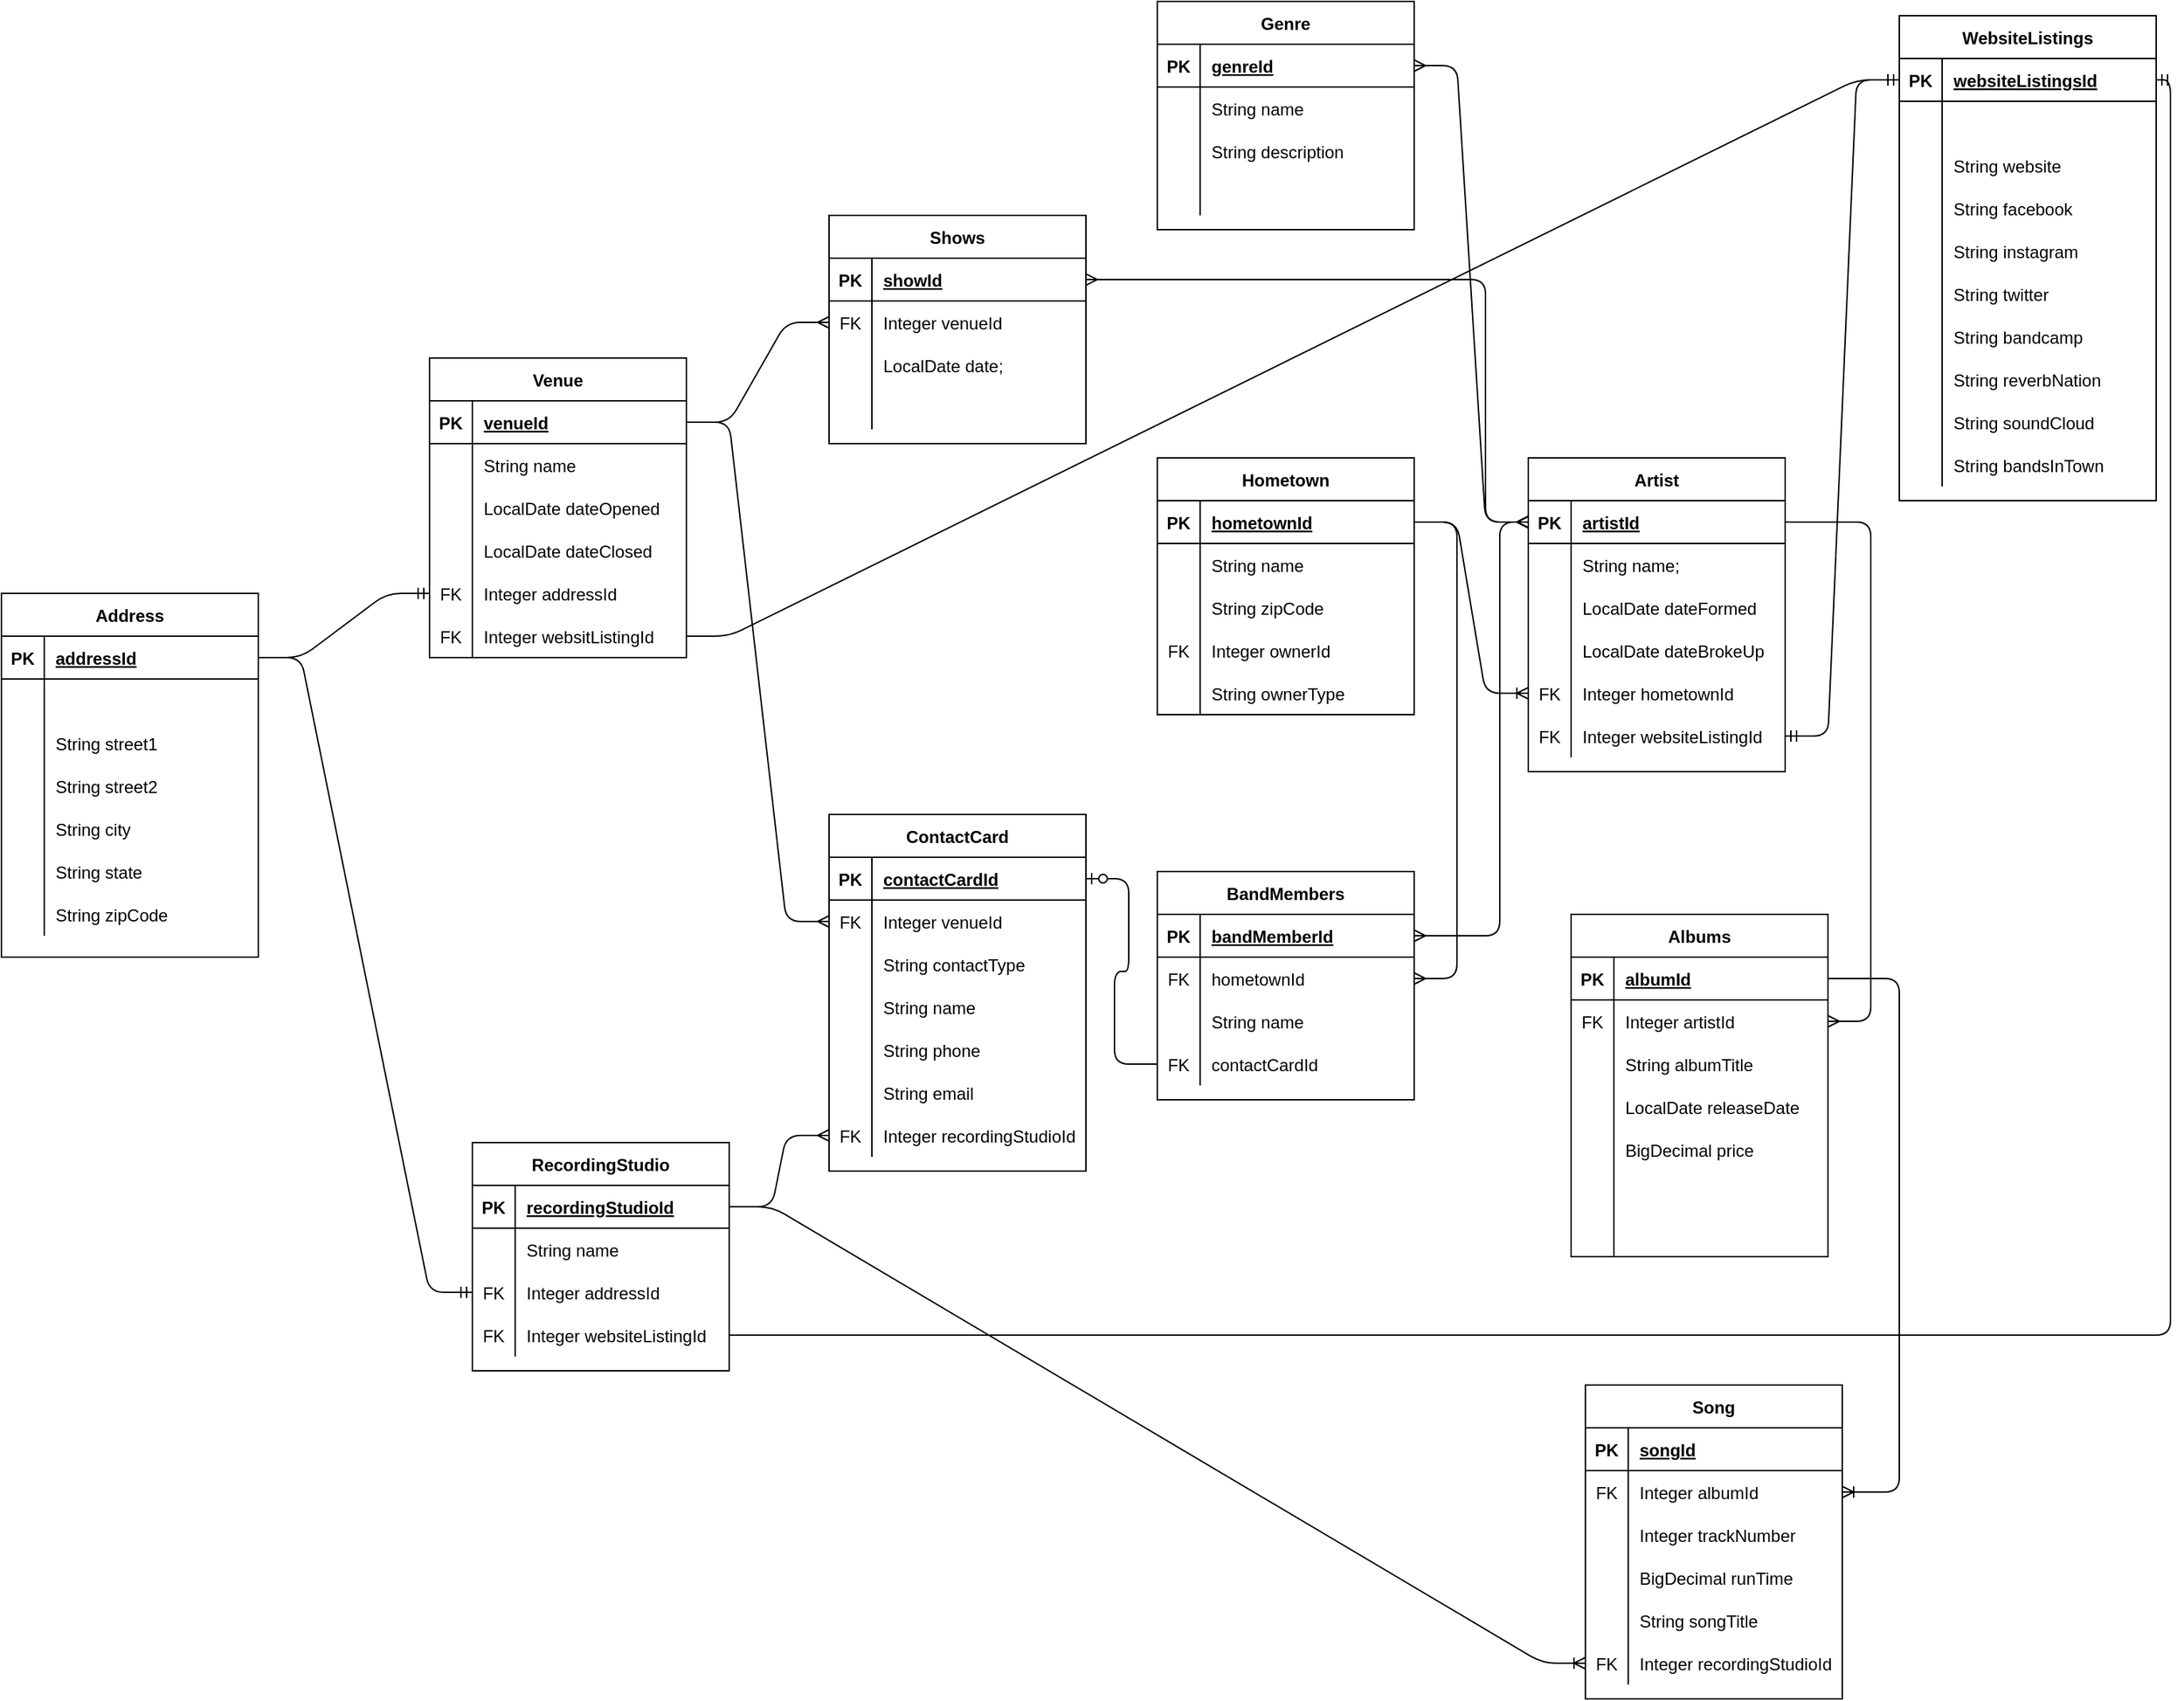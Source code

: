 <mxfile version="14.5.1" type="github">
  <diagram id="R2lEEEUBdFMjLlhIrx00" name="Page-1">
    <mxGraphModel dx="2032" dy="732" grid="1" gridSize="10" guides="1" tooltips="1" connect="1" arrows="1" fold="1" page="1" pageScale="1" pageWidth="850" pageHeight="1100" math="0" shadow="0" extFonts="Permanent Marker^https://fonts.googleapis.com/css?family=Permanent+Marker">
      <root>
        <mxCell id="0" />
        <mxCell id="1" parent="0" />
        <mxCell id="gHwHjmnKLPiG4CidfDX4-1" value="Venue" style="shape=table;startSize=30;container=1;collapsible=1;childLayout=tableLayout;fixedRows=1;rowLines=0;fontStyle=1;align=center;resizeLast=1;" parent="1" vertex="1">
          <mxGeometry x="30" y="370" width="180" height="210" as="geometry" />
        </mxCell>
        <mxCell id="gHwHjmnKLPiG4CidfDX4-2" value="" style="shape=partialRectangle;collapsible=0;dropTarget=0;pointerEvents=0;fillColor=none;top=0;left=0;bottom=1;right=0;points=[[0,0.5],[1,0.5]];portConstraint=eastwest;" parent="gHwHjmnKLPiG4CidfDX4-1" vertex="1">
          <mxGeometry y="30" width="180" height="30" as="geometry" />
        </mxCell>
        <mxCell id="gHwHjmnKLPiG4CidfDX4-3" value="PK" style="shape=partialRectangle;connectable=0;fillColor=none;top=0;left=0;bottom=0;right=0;fontStyle=1;overflow=hidden;" parent="gHwHjmnKLPiG4CidfDX4-2" vertex="1">
          <mxGeometry width="30" height="30" as="geometry" />
        </mxCell>
        <mxCell id="gHwHjmnKLPiG4CidfDX4-4" value="venueId" style="shape=partialRectangle;connectable=0;fillColor=none;top=0;left=0;bottom=0;right=0;align=left;spacingLeft=6;fontStyle=5;overflow=hidden;" parent="gHwHjmnKLPiG4CidfDX4-2" vertex="1">
          <mxGeometry x="30" width="150" height="30" as="geometry" />
        </mxCell>
        <mxCell id="gHwHjmnKLPiG4CidfDX4-5" value="" style="shape=partialRectangle;collapsible=0;dropTarget=0;pointerEvents=0;fillColor=none;top=0;left=0;bottom=0;right=0;points=[[0,0.5],[1,0.5]];portConstraint=eastwest;" parent="gHwHjmnKLPiG4CidfDX4-1" vertex="1">
          <mxGeometry y="60" width="180" height="30" as="geometry" />
        </mxCell>
        <mxCell id="gHwHjmnKLPiG4CidfDX4-6" value="" style="shape=partialRectangle;connectable=0;fillColor=none;top=0;left=0;bottom=0;right=0;editable=1;overflow=hidden;" parent="gHwHjmnKLPiG4CidfDX4-5" vertex="1">
          <mxGeometry width="30" height="30" as="geometry" />
        </mxCell>
        <mxCell id="gHwHjmnKLPiG4CidfDX4-7" value="String name" style="shape=partialRectangle;connectable=0;fillColor=none;top=0;left=0;bottom=0;right=0;align=left;spacingLeft=6;overflow=hidden;" parent="gHwHjmnKLPiG4CidfDX4-5" vertex="1">
          <mxGeometry x="30" width="150" height="30" as="geometry" />
        </mxCell>
        <mxCell id="gHwHjmnKLPiG4CidfDX4-8" value="" style="shape=partialRectangle;collapsible=0;dropTarget=0;pointerEvents=0;fillColor=none;top=0;left=0;bottom=0;right=0;points=[[0,0.5],[1,0.5]];portConstraint=eastwest;" parent="gHwHjmnKLPiG4CidfDX4-1" vertex="1">
          <mxGeometry y="90" width="180" height="30" as="geometry" />
        </mxCell>
        <mxCell id="gHwHjmnKLPiG4CidfDX4-9" value="" style="shape=partialRectangle;connectable=0;fillColor=none;top=0;left=0;bottom=0;right=0;editable=1;overflow=hidden;" parent="gHwHjmnKLPiG4CidfDX4-8" vertex="1">
          <mxGeometry width="30" height="30" as="geometry" />
        </mxCell>
        <mxCell id="gHwHjmnKLPiG4CidfDX4-10" value="LocalDate dateOpened" style="shape=partialRectangle;connectable=0;fillColor=none;top=0;left=0;bottom=0;right=0;align=left;spacingLeft=6;overflow=hidden;" parent="gHwHjmnKLPiG4CidfDX4-8" vertex="1">
          <mxGeometry x="30" width="150" height="30" as="geometry" />
        </mxCell>
        <mxCell id="gHwHjmnKLPiG4CidfDX4-11" value="" style="shape=partialRectangle;collapsible=0;dropTarget=0;pointerEvents=0;fillColor=none;top=0;left=0;bottom=0;right=0;points=[[0,0.5],[1,0.5]];portConstraint=eastwest;" parent="gHwHjmnKLPiG4CidfDX4-1" vertex="1">
          <mxGeometry y="120" width="180" height="30" as="geometry" />
        </mxCell>
        <mxCell id="gHwHjmnKLPiG4CidfDX4-12" value="" style="shape=partialRectangle;connectable=0;fillColor=none;top=0;left=0;bottom=0;right=0;editable=1;overflow=hidden;" parent="gHwHjmnKLPiG4CidfDX4-11" vertex="1">
          <mxGeometry width="30" height="30" as="geometry" />
        </mxCell>
        <mxCell id="gHwHjmnKLPiG4CidfDX4-13" value="LocalDate dateClosed" style="shape=partialRectangle;connectable=0;fillColor=none;top=0;left=0;bottom=0;right=0;align=left;spacingLeft=6;overflow=hidden;" parent="gHwHjmnKLPiG4CidfDX4-11" vertex="1">
          <mxGeometry x="30" width="150" height="30" as="geometry" />
        </mxCell>
        <mxCell id="DxhLyCRbNf64cojuv9_9-1" value="" style="shape=partialRectangle;collapsible=0;dropTarget=0;pointerEvents=0;fillColor=none;top=0;left=0;bottom=0;right=0;points=[[0,0.5],[1,0.5]];portConstraint=eastwest;" vertex="1" parent="gHwHjmnKLPiG4CidfDX4-1">
          <mxGeometry y="150" width="180" height="30" as="geometry" />
        </mxCell>
        <mxCell id="DxhLyCRbNf64cojuv9_9-2" value="FK" style="shape=partialRectangle;connectable=0;fillColor=none;top=0;left=0;bottom=0;right=0;editable=1;overflow=hidden;" vertex="1" parent="DxhLyCRbNf64cojuv9_9-1">
          <mxGeometry width="30" height="30" as="geometry" />
        </mxCell>
        <mxCell id="DxhLyCRbNf64cojuv9_9-3" value="Integer addressId" style="shape=partialRectangle;connectable=0;fillColor=none;top=0;left=0;bottom=0;right=0;align=left;spacingLeft=6;overflow=hidden;" vertex="1" parent="DxhLyCRbNf64cojuv9_9-1">
          <mxGeometry x="30" width="150" height="30" as="geometry" />
        </mxCell>
        <mxCell id="DxhLyCRbNf64cojuv9_9-56" value="" style="shape=partialRectangle;collapsible=0;dropTarget=0;pointerEvents=0;fillColor=none;top=0;left=0;bottom=0;right=0;points=[[0,0.5],[1,0.5]];portConstraint=eastwest;" vertex="1" parent="gHwHjmnKLPiG4CidfDX4-1">
          <mxGeometry y="180" width="180" height="30" as="geometry" />
        </mxCell>
        <mxCell id="DxhLyCRbNf64cojuv9_9-57" value="FK" style="shape=partialRectangle;connectable=0;fillColor=none;top=0;left=0;bottom=0;right=0;editable=1;overflow=hidden;" vertex="1" parent="DxhLyCRbNf64cojuv9_9-56">
          <mxGeometry width="30" height="30" as="geometry" />
        </mxCell>
        <mxCell id="DxhLyCRbNf64cojuv9_9-58" value="Integer websitListingId" style="shape=partialRectangle;connectable=0;fillColor=none;top=0;left=0;bottom=0;right=0;align=left;spacingLeft=6;overflow=hidden;" vertex="1" parent="DxhLyCRbNf64cojuv9_9-56">
          <mxGeometry x="30" width="150" height="30" as="geometry" />
        </mxCell>
        <mxCell id="gHwHjmnKLPiG4CidfDX4-28" value="Shows" style="shape=table;startSize=30;container=1;collapsible=1;childLayout=tableLayout;fixedRows=1;rowLines=0;fontStyle=1;align=center;resizeLast=1;" parent="1" vertex="1">
          <mxGeometry x="310" y="270" width="180" height="160" as="geometry" />
        </mxCell>
        <mxCell id="gHwHjmnKLPiG4CidfDX4-29" value="" style="shape=partialRectangle;collapsible=0;dropTarget=0;pointerEvents=0;fillColor=none;top=0;left=0;bottom=1;right=0;points=[[0,0.5],[1,0.5]];portConstraint=eastwest;" parent="gHwHjmnKLPiG4CidfDX4-28" vertex="1">
          <mxGeometry y="30" width="180" height="30" as="geometry" />
        </mxCell>
        <mxCell id="gHwHjmnKLPiG4CidfDX4-30" value="PK" style="shape=partialRectangle;connectable=0;fillColor=none;top=0;left=0;bottom=0;right=0;fontStyle=1;overflow=hidden;" parent="gHwHjmnKLPiG4CidfDX4-29" vertex="1">
          <mxGeometry width="30" height="30" as="geometry" />
        </mxCell>
        <mxCell id="gHwHjmnKLPiG4CidfDX4-31" value="showId" style="shape=partialRectangle;connectable=0;fillColor=none;top=0;left=0;bottom=0;right=0;align=left;spacingLeft=6;fontStyle=5;overflow=hidden;" parent="gHwHjmnKLPiG4CidfDX4-29" vertex="1">
          <mxGeometry x="30" width="150" height="30" as="geometry" />
        </mxCell>
        <mxCell id="gHwHjmnKLPiG4CidfDX4-32" value="" style="shape=partialRectangle;collapsible=0;dropTarget=0;pointerEvents=0;fillColor=none;top=0;left=0;bottom=0;right=0;points=[[0,0.5],[1,0.5]];portConstraint=eastwest;" parent="gHwHjmnKLPiG4CidfDX4-28" vertex="1">
          <mxGeometry y="60" width="180" height="30" as="geometry" />
        </mxCell>
        <mxCell id="gHwHjmnKLPiG4CidfDX4-33" value="FK" style="shape=partialRectangle;connectable=0;fillColor=none;top=0;left=0;bottom=0;right=0;editable=1;overflow=hidden;" parent="gHwHjmnKLPiG4CidfDX4-32" vertex="1">
          <mxGeometry width="30" height="30" as="geometry" />
        </mxCell>
        <mxCell id="gHwHjmnKLPiG4CidfDX4-34" value="Integer venueId" style="shape=partialRectangle;connectable=0;fillColor=none;top=0;left=0;bottom=0;right=0;align=left;spacingLeft=6;overflow=hidden;" parent="gHwHjmnKLPiG4CidfDX4-32" vertex="1">
          <mxGeometry x="30" width="150" height="30" as="geometry" />
        </mxCell>
        <mxCell id="gHwHjmnKLPiG4CidfDX4-35" value="" style="shape=partialRectangle;collapsible=0;dropTarget=0;pointerEvents=0;fillColor=none;top=0;left=0;bottom=0;right=0;points=[[0,0.5],[1,0.5]];portConstraint=eastwest;" parent="gHwHjmnKLPiG4CidfDX4-28" vertex="1">
          <mxGeometry y="90" width="180" height="30" as="geometry" />
        </mxCell>
        <mxCell id="gHwHjmnKLPiG4CidfDX4-36" value="" style="shape=partialRectangle;connectable=0;fillColor=none;top=0;left=0;bottom=0;right=0;editable=1;overflow=hidden;" parent="gHwHjmnKLPiG4CidfDX4-35" vertex="1">
          <mxGeometry width="30" height="30" as="geometry" />
        </mxCell>
        <mxCell id="gHwHjmnKLPiG4CidfDX4-37" value="LocalDate date;" style="shape=partialRectangle;connectable=0;fillColor=none;top=0;left=0;bottom=0;right=0;align=left;spacingLeft=6;overflow=hidden;" parent="gHwHjmnKLPiG4CidfDX4-35" vertex="1">
          <mxGeometry x="30" width="150" height="30" as="geometry" />
        </mxCell>
        <mxCell id="gHwHjmnKLPiG4CidfDX4-38" value="" style="shape=partialRectangle;collapsible=0;dropTarget=0;pointerEvents=0;fillColor=none;top=0;left=0;bottom=0;right=0;points=[[0,0.5],[1,0.5]];portConstraint=eastwest;" parent="gHwHjmnKLPiG4CidfDX4-28" vertex="1">
          <mxGeometry y="120" width="180" height="30" as="geometry" />
        </mxCell>
        <mxCell id="gHwHjmnKLPiG4CidfDX4-39" value="" style="shape=partialRectangle;connectable=0;fillColor=none;top=0;left=0;bottom=0;right=0;editable=1;overflow=hidden;" parent="gHwHjmnKLPiG4CidfDX4-38" vertex="1">
          <mxGeometry width="30" height="30" as="geometry" />
        </mxCell>
        <mxCell id="gHwHjmnKLPiG4CidfDX4-40" value="" style="shape=partialRectangle;connectable=0;fillColor=none;top=0;left=0;bottom=0;right=0;align=left;spacingLeft=6;overflow=hidden;" parent="gHwHjmnKLPiG4CidfDX4-38" vertex="1">
          <mxGeometry x="30" width="150" height="30" as="geometry" />
        </mxCell>
        <mxCell id="gHwHjmnKLPiG4CidfDX4-41" value="Artist" style="shape=table;startSize=30;container=1;collapsible=1;childLayout=tableLayout;fixedRows=1;rowLines=0;fontStyle=1;align=center;resizeLast=1;" parent="1" vertex="1">
          <mxGeometry x="800" y="440" width="180" height="220" as="geometry" />
        </mxCell>
        <mxCell id="gHwHjmnKLPiG4CidfDX4-42" value="" style="shape=partialRectangle;collapsible=0;dropTarget=0;pointerEvents=0;fillColor=none;top=0;left=0;bottom=1;right=0;points=[[0,0.5],[1,0.5]];portConstraint=eastwest;" parent="gHwHjmnKLPiG4CidfDX4-41" vertex="1">
          <mxGeometry y="30" width="180" height="30" as="geometry" />
        </mxCell>
        <mxCell id="gHwHjmnKLPiG4CidfDX4-43" value="PK" style="shape=partialRectangle;connectable=0;fillColor=none;top=0;left=0;bottom=0;right=0;fontStyle=1;overflow=hidden;" parent="gHwHjmnKLPiG4CidfDX4-42" vertex="1">
          <mxGeometry width="30" height="30" as="geometry" />
        </mxCell>
        <mxCell id="gHwHjmnKLPiG4CidfDX4-44" value="artistId" style="shape=partialRectangle;connectable=0;fillColor=none;top=0;left=0;bottom=0;right=0;align=left;spacingLeft=6;fontStyle=5;overflow=hidden;" parent="gHwHjmnKLPiG4CidfDX4-42" vertex="1">
          <mxGeometry x="30" width="150" height="30" as="geometry" />
        </mxCell>
        <mxCell id="gHwHjmnKLPiG4CidfDX4-45" value="" style="shape=partialRectangle;collapsible=0;dropTarget=0;pointerEvents=0;fillColor=none;top=0;left=0;bottom=0;right=0;points=[[0,0.5],[1,0.5]];portConstraint=eastwest;" parent="gHwHjmnKLPiG4CidfDX4-41" vertex="1">
          <mxGeometry y="60" width="180" height="30" as="geometry" />
        </mxCell>
        <mxCell id="gHwHjmnKLPiG4CidfDX4-46" value="" style="shape=partialRectangle;connectable=0;fillColor=none;top=0;left=0;bottom=0;right=0;editable=1;overflow=hidden;" parent="gHwHjmnKLPiG4CidfDX4-45" vertex="1">
          <mxGeometry width="30" height="30" as="geometry" />
        </mxCell>
        <mxCell id="gHwHjmnKLPiG4CidfDX4-47" value="String name;" style="shape=partialRectangle;connectable=0;fillColor=none;top=0;left=0;bottom=0;right=0;align=left;spacingLeft=6;overflow=hidden;" parent="gHwHjmnKLPiG4CidfDX4-45" vertex="1">
          <mxGeometry x="30" width="150" height="30" as="geometry" />
        </mxCell>
        <mxCell id="gHwHjmnKLPiG4CidfDX4-48" value="" style="shape=partialRectangle;collapsible=0;dropTarget=0;pointerEvents=0;fillColor=none;top=0;left=0;bottom=0;right=0;points=[[0,0.5],[1,0.5]];portConstraint=eastwest;" parent="gHwHjmnKLPiG4CidfDX4-41" vertex="1">
          <mxGeometry y="90" width="180" height="30" as="geometry" />
        </mxCell>
        <mxCell id="gHwHjmnKLPiG4CidfDX4-49" value="" style="shape=partialRectangle;connectable=0;fillColor=none;top=0;left=0;bottom=0;right=0;editable=1;overflow=hidden;" parent="gHwHjmnKLPiG4CidfDX4-48" vertex="1">
          <mxGeometry width="30" height="30" as="geometry" />
        </mxCell>
        <mxCell id="gHwHjmnKLPiG4CidfDX4-50" value="LocalDate dateFormed" style="shape=partialRectangle;connectable=0;fillColor=none;top=0;left=0;bottom=0;right=0;align=left;spacingLeft=6;overflow=hidden;" parent="gHwHjmnKLPiG4CidfDX4-48" vertex="1">
          <mxGeometry x="30" width="150" height="30" as="geometry" />
        </mxCell>
        <mxCell id="gHwHjmnKLPiG4CidfDX4-51" value="" style="shape=partialRectangle;collapsible=0;dropTarget=0;pointerEvents=0;fillColor=none;top=0;left=0;bottom=0;right=0;points=[[0,0.5],[1,0.5]];portConstraint=eastwest;" parent="gHwHjmnKLPiG4CidfDX4-41" vertex="1">
          <mxGeometry y="120" width="180" height="30" as="geometry" />
        </mxCell>
        <mxCell id="gHwHjmnKLPiG4CidfDX4-52" value="" style="shape=partialRectangle;connectable=0;fillColor=none;top=0;left=0;bottom=0;right=0;editable=1;overflow=hidden;" parent="gHwHjmnKLPiG4CidfDX4-51" vertex="1">
          <mxGeometry width="30" height="30" as="geometry" />
        </mxCell>
        <mxCell id="gHwHjmnKLPiG4CidfDX4-53" value="LocalDate dateBrokeUp" style="shape=partialRectangle;connectable=0;fillColor=none;top=0;left=0;bottom=0;right=0;align=left;spacingLeft=6;overflow=hidden;" parent="gHwHjmnKLPiG4CidfDX4-51" vertex="1">
          <mxGeometry x="30" width="150" height="30" as="geometry" />
        </mxCell>
        <mxCell id="DxhLyCRbNf64cojuv9_9-45" value="" style="shape=partialRectangle;collapsible=0;dropTarget=0;pointerEvents=0;fillColor=none;top=0;left=0;bottom=0;right=0;points=[[0,0.5],[1,0.5]];portConstraint=eastwest;" vertex="1" parent="gHwHjmnKLPiG4CidfDX4-41">
          <mxGeometry y="150" width="180" height="30" as="geometry" />
        </mxCell>
        <mxCell id="DxhLyCRbNf64cojuv9_9-46" value="FK" style="shape=partialRectangle;connectable=0;fillColor=none;top=0;left=0;bottom=0;right=0;editable=1;overflow=hidden;" vertex="1" parent="DxhLyCRbNf64cojuv9_9-45">
          <mxGeometry width="30" height="30" as="geometry" />
        </mxCell>
        <mxCell id="DxhLyCRbNf64cojuv9_9-47" value="Integer hometownId" style="shape=partialRectangle;connectable=0;fillColor=none;top=0;left=0;bottom=0;right=0;align=left;spacingLeft=6;overflow=hidden;" vertex="1" parent="DxhLyCRbNf64cojuv9_9-45">
          <mxGeometry x="30" width="150" height="30" as="geometry" />
        </mxCell>
        <mxCell id="DxhLyCRbNf64cojuv9_9-48" value="" style="shape=partialRectangle;collapsible=0;dropTarget=0;pointerEvents=0;fillColor=none;top=0;left=0;bottom=0;right=0;points=[[0,0.5],[1,0.5]];portConstraint=eastwest;" vertex="1" parent="gHwHjmnKLPiG4CidfDX4-41">
          <mxGeometry y="180" width="180" height="30" as="geometry" />
        </mxCell>
        <mxCell id="DxhLyCRbNf64cojuv9_9-49" value="FK" style="shape=partialRectangle;connectable=0;fillColor=none;top=0;left=0;bottom=0;right=0;editable=1;overflow=hidden;" vertex="1" parent="DxhLyCRbNf64cojuv9_9-48">
          <mxGeometry width="30" height="30" as="geometry" />
        </mxCell>
        <mxCell id="DxhLyCRbNf64cojuv9_9-50" value="Integer websiteListingId" style="shape=partialRectangle;connectable=0;fillColor=none;top=0;left=0;bottom=0;right=0;align=left;spacingLeft=6;overflow=hidden;" vertex="1" parent="DxhLyCRbNf64cojuv9_9-48">
          <mxGeometry x="30" width="150" height="30" as="geometry" />
        </mxCell>
        <mxCell id="gHwHjmnKLPiG4CidfDX4-68" value="" style="edgeStyle=entityRelationEdgeStyle;fontSize=12;html=1;endArrow=ERmany;exitX=1;exitY=0.5;exitDx=0;exitDy=0;entryX=0;entryY=0.5;entryDx=0;entryDy=0;" parent="1" source="gHwHjmnKLPiG4CidfDX4-2" target="gHwHjmnKLPiG4CidfDX4-32" edge="1">
          <mxGeometry width="100" height="100" relative="1" as="geometry">
            <mxPoint x="230" y="690" as="sourcePoint" />
            <mxPoint x="330" y="590" as="targetPoint" />
          </mxGeometry>
        </mxCell>
        <mxCell id="gHwHjmnKLPiG4CidfDX4-70" value="Albums" style="shape=table;startSize=30;container=1;collapsible=1;childLayout=tableLayout;fixedRows=1;rowLines=0;fontStyle=1;align=center;resizeLast=1;" parent="1" vertex="1">
          <mxGeometry x="830" y="760" width="180" height="240" as="geometry" />
        </mxCell>
        <mxCell id="gHwHjmnKLPiG4CidfDX4-71" value="" style="shape=partialRectangle;collapsible=0;dropTarget=0;pointerEvents=0;fillColor=none;top=0;left=0;bottom=1;right=0;points=[[0,0.5],[1,0.5]];portConstraint=eastwest;" parent="gHwHjmnKLPiG4CidfDX4-70" vertex="1">
          <mxGeometry y="30" width="180" height="30" as="geometry" />
        </mxCell>
        <mxCell id="gHwHjmnKLPiG4CidfDX4-72" value="PK" style="shape=partialRectangle;connectable=0;fillColor=none;top=0;left=0;bottom=0;right=0;fontStyle=1;overflow=hidden;" parent="gHwHjmnKLPiG4CidfDX4-71" vertex="1">
          <mxGeometry width="30" height="30" as="geometry" />
        </mxCell>
        <mxCell id="gHwHjmnKLPiG4CidfDX4-73" value="albumId" style="shape=partialRectangle;connectable=0;fillColor=none;top=0;left=0;bottom=0;right=0;align=left;spacingLeft=6;fontStyle=5;overflow=hidden;" parent="gHwHjmnKLPiG4CidfDX4-71" vertex="1">
          <mxGeometry x="30" width="150" height="30" as="geometry" />
        </mxCell>
        <mxCell id="gHwHjmnKLPiG4CidfDX4-74" value="" style="shape=partialRectangle;collapsible=0;dropTarget=0;pointerEvents=0;fillColor=none;top=0;left=0;bottom=0;right=0;points=[[0,0.5],[1,0.5]];portConstraint=eastwest;" parent="gHwHjmnKLPiG4CidfDX4-70" vertex="1">
          <mxGeometry y="60" width="180" height="30" as="geometry" />
        </mxCell>
        <mxCell id="gHwHjmnKLPiG4CidfDX4-75" value="FK" style="shape=partialRectangle;connectable=0;fillColor=none;top=0;left=0;bottom=0;right=0;editable=1;overflow=hidden;" parent="gHwHjmnKLPiG4CidfDX4-74" vertex="1">
          <mxGeometry width="30" height="30" as="geometry" />
        </mxCell>
        <mxCell id="gHwHjmnKLPiG4CidfDX4-76" value="Integer artistId" style="shape=partialRectangle;connectable=0;fillColor=none;top=0;left=0;bottom=0;right=0;align=left;spacingLeft=6;overflow=hidden;" parent="gHwHjmnKLPiG4CidfDX4-74" vertex="1">
          <mxGeometry x="30" width="150" height="30" as="geometry" />
        </mxCell>
        <mxCell id="gHwHjmnKLPiG4CidfDX4-77" value="" style="shape=partialRectangle;collapsible=0;dropTarget=0;pointerEvents=0;fillColor=none;top=0;left=0;bottom=0;right=0;points=[[0,0.5],[1,0.5]];portConstraint=eastwest;" parent="gHwHjmnKLPiG4CidfDX4-70" vertex="1">
          <mxGeometry y="90" width="180" height="30" as="geometry" />
        </mxCell>
        <mxCell id="gHwHjmnKLPiG4CidfDX4-78" value="" style="shape=partialRectangle;connectable=0;fillColor=none;top=0;left=0;bottom=0;right=0;editable=1;overflow=hidden;" parent="gHwHjmnKLPiG4CidfDX4-77" vertex="1">
          <mxGeometry width="30" height="30" as="geometry" />
        </mxCell>
        <mxCell id="gHwHjmnKLPiG4CidfDX4-79" value="String albumTitle" style="shape=partialRectangle;connectable=0;fillColor=none;top=0;left=0;bottom=0;right=0;align=left;spacingLeft=6;overflow=hidden;" parent="gHwHjmnKLPiG4CidfDX4-77" vertex="1">
          <mxGeometry x="30" width="150" height="30" as="geometry" />
        </mxCell>
        <mxCell id="gHwHjmnKLPiG4CidfDX4-80" value="" style="shape=partialRectangle;collapsible=0;dropTarget=0;pointerEvents=0;fillColor=none;top=0;left=0;bottom=0;right=0;points=[[0,0.5],[1,0.5]];portConstraint=eastwest;" parent="gHwHjmnKLPiG4CidfDX4-70" vertex="1">
          <mxGeometry y="120" width="180" height="30" as="geometry" />
        </mxCell>
        <mxCell id="gHwHjmnKLPiG4CidfDX4-81" value="" style="shape=partialRectangle;connectable=0;fillColor=none;top=0;left=0;bottom=0;right=0;editable=1;overflow=hidden;" parent="gHwHjmnKLPiG4CidfDX4-80" vertex="1">
          <mxGeometry width="30" height="30" as="geometry" />
        </mxCell>
        <mxCell id="gHwHjmnKLPiG4CidfDX4-82" value="LocalDate releaseDate" style="shape=partialRectangle;connectable=0;fillColor=none;top=0;left=0;bottom=0;right=0;align=left;spacingLeft=6;overflow=hidden;" parent="gHwHjmnKLPiG4CidfDX4-80" vertex="1">
          <mxGeometry x="30" width="150" height="30" as="geometry" />
        </mxCell>
        <mxCell id="gHwHjmnKLPiG4CidfDX4-104" value="" style="shape=partialRectangle;collapsible=0;dropTarget=0;pointerEvents=0;fillColor=none;top=0;left=0;bottom=0;right=0;points=[[0,0.5],[1,0.5]];portConstraint=eastwest;" parent="gHwHjmnKLPiG4CidfDX4-70" vertex="1">
          <mxGeometry y="150" width="180" height="30" as="geometry" />
        </mxCell>
        <mxCell id="gHwHjmnKLPiG4CidfDX4-105" value="" style="shape=partialRectangle;connectable=0;fillColor=none;top=0;left=0;bottom=0;right=0;editable=1;overflow=hidden;" parent="gHwHjmnKLPiG4CidfDX4-104" vertex="1">
          <mxGeometry width="30" height="30" as="geometry" />
        </mxCell>
        <mxCell id="gHwHjmnKLPiG4CidfDX4-106" value="BigDecimal price" style="shape=partialRectangle;connectable=0;fillColor=none;top=0;left=0;bottom=0;right=0;align=left;spacingLeft=6;overflow=hidden;" parent="gHwHjmnKLPiG4CidfDX4-104" vertex="1">
          <mxGeometry x="30" width="150" height="30" as="geometry" />
        </mxCell>
        <mxCell id="DxhLyCRbNf64cojuv9_9-4" value="" style="shape=partialRectangle;collapsible=0;dropTarget=0;pointerEvents=0;fillColor=none;top=0;left=0;bottom=0;right=0;points=[[0,0.5],[1,0.5]];portConstraint=eastwest;" vertex="1" parent="gHwHjmnKLPiG4CidfDX4-70">
          <mxGeometry y="180" width="180" height="30" as="geometry" />
        </mxCell>
        <mxCell id="DxhLyCRbNf64cojuv9_9-5" value="" style="shape=partialRectangle;connectable=0;fillColor=none;top=0;left=0;bottom=0;right=0;editable=1;overflow=hidden;" vertex="1" parent="DxhLyCRbNf64cojuv9_9-4">
          <mxGeometry width="30" height="30" as="geometry" />
        </mxCell>
        <mxCell id="DxhLyCRbNf64cojuv9_9-6" value="" style="shape=partialRectangle;connectable=0;fillColor=none;top=0;left=0;bottom=0;right=0;align=left;spacingLeft=6;overflow=hidden;" vertex="1" parent="DxhLyCRbNf64cojuv9_9-4">
          <mxGeometry x="30" width="150" height="30" as="geometry" />
        </mxCell>
        <mxCell id="DxhLyCRbNf64cojuv9_9-27" value="" style="shape=partialRectangle;collapsible=0;dropTarget=0;pointerEvents=0;fillColor=none;top=0;left=0;bottom=0;right=0;points=[[0,0.5],[1,0.5]];portConstraint=eastwest;" vertex="1" parent="gHwHjmnKLPiG4CidfDX4-70">
          <mxGeometry y="210" width="180" height="30" as="geometry" />
        </mxCell>
        <mxCell id="DxhLyCRbNf64cojuv9_9-28" value="" style="shape=partialRectangle;connectable=0;fillColor=none;top=0;left=0;bottom=0;right=0;editable=1;overflow=hidden;" vertex="1" parent="DxhLyCRbNf64cojuv9_9-27">
          <mxGeometry width="30" height="30" as="geometry" />
        </mxCell>
        <mxCell id="DxhLyCRbNf64cojuv9_9-29" value="" style="shape=partialRectangle;connectable=0;fillColor=none;top=0;left=0;bottom=0;right=0;align=left;spacingLeft=6;overflow=hidden;" vertex="1" parent="DxhLyCRbNf64cojuv9_9-27">
          <mxGeometry x="30" width="150" height="30" as="geometry" />
        </mxCell>
        <mxCell id="gHwHjmnKLPiG4CidfDX4-120" value="Genre" style="shape=table;startSize=30;container=1;collapsible=1;childLayout=tableLayout;fixedRows=1;rowLines=0;fontStyle=1;align=center;resizeLast=1;" parent="1" vertex="1">
          <mxGeometry x="540" y="120" width="180" height="160" as="geometry" />
        </mxCell>
        <mxCell id="gHwHjmnKLPiG4CidfDX4-121" value="" style="shape=partialRectangle;collapsible=0;dropTarget=0;pointerEvents=0;fillColor=none;top=0;left=0;bottom=1;right=0;points=[[0,0.5],[1,0.5]];portConstraint=eastwest;" parent="gHwHjmnKLPiG4CidfDX4-120" vertex="1">
          <mxGeometry y="30" width="180" height="30" as="geometry" />
        </mxCell>
        <mxCell id="gHwHjmnKLPiG4CidfDX4-122" value="PK" style="shape=partialRectangle;connectable=0;fillColor=none;top=0;left=0;bottom=0;right=0;fontStyle=1;overflow=hidden;" parent="gHwHjmnKLPiG4CidfDX4-121" vertex="1">
          <mxGeometry width="30" height="30" as="geometry" />
        </mxCell>
        <mxCell id="gHwHjmnKLPiG4CidfDX4-123" value="genreId" style="shape=partialRectangle;connectable=0;fillColor=none;top=0;left=0;bottom=0;right=0;align=left;spacingLeft=6;fontStyle=5;overflow=hidden;" parent="gHwHjmnKLPiG4CidfDX4-121" vertex="1">
          <mxGeometry x="30" width="150" height="30" as="geometry" />
        </mxCell>
        <mxCell id="gHwHjmnKLPiG4CidfDX4-124" value="" style="shape=partialRectangle;collapsible=0;dropTarget=0;pointerEvents=0;fillColor=none;top=0;left=0;bottom=0;right=0;points=[[0,0.5],[1,0.5]];portConstraint=eastwest;" parent="gHwHjmnKLPiG4CidfDX4-120" vertex="1">
          <mxGeometry y="60" width="180" height="30" as="geometry" />
        </mxCell>
        <mxCell id="gHwHjmnKLPiG4CidfDX4-125" value="" style="shape=partialRectangle;connectable=0;fillColor=none;top=0;left=0;bottom=0;right=0;editable=1;overflow=hidden;" parent="gHwHjmnKLPiG4CidfDX4-124" vertex="1">
          <mxGeometry width="30" height="30" as="geometry" />
        </mxCell>
        <mxCell id="gHwHjmnKLPiG4CidfDX4-126" value="String name" style="shape=partialRectangle;connectable=0;fillColor=none;top=0;left=0;bottom=0;right=0;align=left;spacingLeft=6;overflow=hidden;" parent="gHwHjmnKLPiG4CidfDX4-124" vertex="1">
          <mxGeometry x="30" width="150" height="30" as="geometry" />
        </mxCell>
        <mxCell id="gHwHjmnKLPiG4CidfDX4-127" value="" style="shape=partialRectangle;collapsible=0;dropTarget=0;pointerEvents=0;fillColor=none;top=0;left=0;bottom=0;right=0;points=[[0,0.5],[1,0.5]];portConstraint=eastwest;" parent="gHwHjmnKLPiG4CidfDX4-120" vertex="1">
          <mxGeometry y="90" width="180" height="30" as="geometry" />
        </mxCell>
        <mxCell id="gHwHjmnKLPiG4CidfDX4-128" value="" style="shape=partialRectangle;connectable=0;fillColor=none;top=0;left=0;bottom=0;right=0;editable=1;overflow=hidden;" parent="gHwHjmnKLPiG4CidfDX4-127" vertex="1">
          <mxGeometry width="30" height="30" as="geometry" />
        </mxCell>
        <mxCell id="gHwHjmnKLPiG4CidfDX4-129" value="String description" style="shape=partialRectangle;connectable=0;fillColor=none;top=0;left=0;bottom=0;right=0;align=left;spacingLeft=6;overflow=hidden;" parent="gHwHjmnKLPiG4CidfDX4-127" vertex="1">
          <mxGeometry x="30" width="150" height="30" as="geometry" />
        </mxCell>
        <mxCell id="gHwHjmnKLPiG4CidfDX4-130" value="" style="shape=partialRectangle;collapsible=0;dropTarget=0;pointerEvents=0;fillColor=none;top=0;left=0;bottom=0;right=0;points=[[0,0.5],[1,0.5]];portConstraint=eastwest;" parent="gHwHjmnKLPiG4CidfDX4-120" vertex="1">
          <mxGeometry y="120" width="180" height="30" as="geometry" />
        </mxCell>
        <mxCell id="gHwHjmnKLPiG4CidfDX4-131" value="" style="shape=partialRectangle;connectable=0;fillColor=none;top=0;left=0;bottom=0;right=0;editable=1;overflow=hidden;" parent="gHwHjmnKLPiG4CidfDX4-130" vertex="1">
          <mxGeometry width="30" height="30" as="geometry" />
        </mxCell>
        <mxCell id="gHwHjmnKLPiG4CidfDX4-132" value="" style="shape=partialRectangle;connectable=0;fillColor=none;top=0;left=0;bottom=0;right=0;align=left;spacingLeft=6;overflow=hidden;" parent="gHwHjmnKLPiG4CidfDX4-130" vertex="1">
          <mxGeometry x="30" width="150" height="30" as="geometry" />
        </mxCell>
        <mxCell id="gHwHjmnKLPiG4CidfDX4-135" value="" style="edgeStyle=elbowEdgeStyle;fontSize=12;html=1;endArrow=ERmany;exitX=1;exitY=0.5;exitDx=0;exitDy=0;entryX=1;entryY=0.5;entryDx=0;entryDy=0;" parent="1" source="gHwHjmnKLPiG4CidfDX4-42" target="gHwHjmnKLPiG4CidfDX4-74" edge="1">
          <mxGeometry width="100" height="100" relative="1" as="geometry">
            <mxPoint x="1110" y="740" as="sourcePoint" />
            <mxPoint x="1210" y="640" as="targetPoint" />
            <Array as="points">
              <mxPoint x="1040" y="740" />
            </Array>
          </mxGeometry>
        </mxCell>
        <mxCell id="gHwHjmnKLPiG4CidfDX4-136" value="BandMembers" style="shape=table;startSize=30;container=1;collapsible=1;childLayout=tableLayout;fixedRows=1;rowLines=0;fontStyle=1;align=center;resizeLast=1;" parent="1" vertex="1">
          <mxGeometry x="540" y="730" width="180" height="160" as="geometry" />
        </mxCell>
        <mxCell id="gHwHjmnKLPiG4CidfDX4-137" value="" style="shape=partialRectangle;collapsible=0;dropTarget=0;pointerEvents=0;fillColor=none;top=0;left=0;bottom=1;right=0;points=[[0,0.5],[1,0.5]];portConstraint=eastwest;" parent="gHwHjmnKLPiG4CidfDX4-136" vertex="1">
          <mxGeometry y="30" width="180" height="30" as="geometry" />
        </mxCell>
        <mxCell id="gHwHjmnKLPiG4CidfDX4-138" value="PK" style="shape=partialRectangle;connectable=0;fillColor=none;top=0;left=0;bottom=0;right=0;fontStyle=1;overflow=hidden;" parent="gHwHjmnKLPiG4CidfDX4-137" vertex="1">
          <mxGeometry width="30" height="30" as="geometry" />
        </mxCell>
        <mxCell id="gHwHjmnKLPiG4CidfDX4-139" value="bandMemberId" style="shape=partialRectangle;connectable=0;fillColor=none;top=0;left=0;bottom=0;right=0;align=left;spacingLeft=6;fontStyle=5;overflow=hidden;" parent="gHwHjmnKLPiG4CidfDX4-137" vertex="1">
          <mxGeometry x="30" width="150" height="30" as="geometry" />
        </mxCell>
        <mxCell id="gHwHjmnKLPiG4CidfDX4-140" value="" style="shape=partialRectangle;collapsible=0;dropTarget=0;pointerEvents=0;fillColor=none;top=0;left=0;bottom=0;right=0;points=[[0,0.5],[1,0.5]];portConstraint=eastwest;" parent="gHwHjmnKLPiG4CidfDX4-136" vertex="1">
          <mxGeometry y="60" width="180" height="30" as="geometry" />
        </mxCell>
        <mxCell id="gHwHjmnKLPiG4CidfDX4-141" value="FK" style="shape=partialRectangle;connectable=0;fillColor=none;top=0;left=0;bottom=0;right=0;editable=1;overflow=hidden;" parent="gHwHjmnKLPiG4CidfDX4-140" vertex="1">
          <mxGeometry width="30" height="30" as="geometry" />
        </mxCell>
        <mxCell id="gHwHjmnKLPiG4CidfDX4-142" value="hometownId" style="shape=partialRectangle;connectable=0;fillColor=none;top=0;left=0;bottom=0;right=0;align=left;spacingLeft=6;overflow=hidden;" parent="gHwHjmnKLPiG4CidfDX4-140" vertex="1">
          <mxGeometry x="30" width="150" height="30" as="geometry" />
        </mxCell>
        <mxCell id="gHwHjmnKLPiG4CidfDX4-143" value="" style="shape=partialRectangle;collapsible=0;dropTarget=0;pointerEvents=0;fillColor=none;top=0;left=0;bottom=0;right=0;points=[[0,0.5],[1,0.5]];portConstraint=eastwest;" parent="gHwHjmnKLPiG4CidfDX4-136" vertex="1">
          <mxGeometry y="90" width="180" height="30" as="geometry" />
        </mxCell>
        <mxCell id="gHwHjmnKLPiG4CidfDX4-144" value="" style="shape=partialRectangle;connectable=0;fillColor=none;top=0;left=0;bottom=0;right=0;editable=1;overflow=hidden;" parent="gHwHjmnKLPiG4CidfDX4-143" vertex="1">
          <mxGeometry width="30" height="30" as="geometry" />
        </mxCell>
        <mxCell id="gHwHjmnKLPiG4CidfDX4-145" value="String name" style="shape=partialRectangle;connectable=0;fillColor=none;top=0;left=0;bottom=0;right=0;align=left;spacingLeft=6;overflow=hidden;" parent="gHwHjmnKLPiG4CidfDX4-143" vertex="1">
          <mxGeometry x="30" width="150" height="30" as="geometry" />
        </mxCell>
        <mxCell id="gHwHjmnKLPiG4CidfDX4-146" value="" style="shape=partialRectangle;collapsible=0;dropTarget=0;pointerEvents=0;fillColor=none;top=0;left=0;bottom=0;right=0;points=[[0,0.5],[1,0.5]];portConstraint=eastwest;" parent="gHwHjmnKLPiG4CidfDX4-136" vertex="1">
          <mxGeometry y="120" width="180" height="30" as="geometry" />
        </mxCell>
        <mxCell id="gHwHjmnKLPiG4CidfDX4-147" value="FK" style="shape=partialRectangle;connectable=0;fillColor=none;top=0;left=0;bottom=0;right=0;editable=1;overflow=hidden;" parent="gHwHjmnKLPiG4CidfDX4-146" vertex="1">
          <mxGeometry width="30" height="30" as="geometry" />
        </mxCell>
        <mxCell id="gHwHjmnKLPiG4CidfDX4-148" value="contactCardId" style="shape=partialRectangle;connectable=0;fillColor=none;top=0;left=0;bottom=0;right=0;align=left;spacingLeft=6;overflow=hidden;" parent="gHwHjmnKLPiG4CidfDX4-146" vertex="1">
          <mxGeometry x="30" width="150" height="30" as="geometry" />
        </mxCell>
        <mxCell id="gHwHjmnKLPiG4CidfDX4-149" value="Hometown" style="shape=table;startSize=30;container=1;collapsible=1;childLayout=tableLayout;fixedRows=1;rowLines=0;fontStyle=1;align=center;resizeLast=1;" parent="1" vertex="1">
          <mxGeometry x="540" y="440" width="180" height="180" as="geometry" />
        </mxCell>
        <mxCell id="gHwHjmnKLPiG4CidfDX4-150" value="" style="shape=partialRectangle;collapsible=0;dropTarget=0;pointerEvents=0;fillColor=none;top=0;left=0;bottom=1;right=0;points=[[0,0.5],[1,0.5]];portConstraint=eastwest;" parent="gHwHjmnKLPiG4CidfDX4-149" vertex="1">
          <mxGeometry y="30" width="180" height="30" as="geometry" />
        </mxCell>
        <mxCell id="gHwHjmnKLPiG4CidfDX4-151" value="PK" style="shape=partialRectangle;connectable=0;fillColor=none;top=0;left=0;bottom=0;right=0;fontStyle=1;overflow=hidden;" parent="gHwHjmnKLPiG4CidfDX4-150" vertex="1">
          <mxGeometry width="30" height="30" as="geometry" />
        </mxCell>
        <mxCell id="gHwHjmnKLPiG4CidfDX4-152" value="hometownId" style="shape=partialRectangle;connectable=0;fillColor=none;top=0;left=0;bottom=0;right=0;align=left;spacingLeft=6;fontStyle=5;overflow=hidden;" parent="gHwHjmnKLPiG4CidfDX4-150" vertex="1">
          <mxGeometry x="30" width="150" height="30" as="geometry" />
        </mxCell>
        <mxCell id="gHwHjmnKLPiG4CidfDX4-153" value="" style="shape=partialRectangle;collapsible=0;dropTarget=0;pointerEvents=0;fillColor=none;top=0;left=0;bottom=0;right=0;points=[[0,0.5],[1,0.5]];portConstraint=eastwest;" parent="gHwHjmnKLPiG4CidfDX4-149" vertex="1">
          <mxGeometry y="60" width="180" height="30" as="geometry" />
        </mxCell>
        <mxCell id="gHwHjmnKLPiG4CidfDX4-154" value="" style="shape=partialRectangle;connectable=0;fillColor=none;top=0;left=0;bottom=0;right=0;editable=1;overflow=hidden;" parent="gHwHjmnKLPiG4CidfDX4-153" vertex="1">
          <mxGeometry width="30" height="30" as="geometry" />
        </mxCell>
        <mxCell id="gHwHjmnKLPiG4CidfDX4-155" value="String name" style="shape=partialRectangle;connectable=0;fillColor=none;top=0;left=0;bottom=0;right=0;align=left;spacingLeft=6;overflow=hidden;" parent="gHwHjmnKLPiG4CidfDX4-153" vertex="1">
          <mxGeometry x="30" width="150" height="30" as="geometry" />
        </mxCell>
        <mxCell id="gHwHjmnKLPiG4CidfDX4-156" value="" style="shape=partialRectangle;collapsible=0;dropTarget=0;pointerEvents=0;fillColor=none;top=0;left=0;bottom=0;right=0;points=[[0,0.5],[1,0.5]];portConstraint=eastwest;" parent="gHwHjmnKLPiG4CidfDX4-149" vertex="1">
          <mxGeometry y="90" width="180" height="30" as="geometry" />
        </mxCell>
        <mxCell id="gHwHjmnKLPiG4CidfDX4-157" value="" style="shape=partialRectangle;connectable=0;fillColor=none;top=0;left=0;bottom=0;right=0;editable=1;overflow=hidden;" parent="gHwHjmnKLPiG4CidfDX4-156" vertex="1">
          <mxGeometry width="30" height="30" as="geometry" />
        </mxCell>
        <mxCell id="gHwHjmnKLPiG4CidfDX4-158" value="String zipCode" style="shape=partialRectangle;connectable=0;fillColor=none;top=0;left=0;bottom=0;right=0;align=left;spacingLeft=6;overflow=hidden;" parent="gHwHjmnKLPiG4CidfDX4-156" vertex="1">
          <mxGeometry x="30" width="150" height="30" as="geometry" />
        </mxCell>
        <mxCell id="gHwHjmnKLPiG4CidfDX4-159" value="" style="shape=partialRectangle;collapsible=0;dropTarget=0;pointerEvents=0;fillColor=none;top=0;left=0;bottom=0;right=0;points=[[0,0.5],[1,0.5]];portConstraint=eastwest;" parent="gHwHjmnKLPiG4CidfDX4-149" vertex="1">
          <mxGeometry y="120" width="180" height="30" as="geometry" />
        </mxCell>
        <mxCell id="gHwHjmnKLPiG4CidfDX4-160" value="FK" style="shape=partialRectangle;connectable=0;fillColor=none;top=0;left=0;bottom=0;right=0;editable=1;overflow=hidden;" parent="gHwHjmnKLPiG4CidfDX4-159" vertex="1">
          <mxGeometry width="30" height="30" as="geometry" />
        </mxCell>
        <mxCell id="gHwHjmnKLPiG4CidfDX4-161" value="Integer ownerId" style="shape=partialRectangle;connectable=0;fillColor=none;top=0;left=0;bottom=0;right=0;align=left;spacingLeft=6;overflow=hidden;" parent="gHwHjmnKLPiG4CidfDX4-159" vertex="1">
          <mxGeometry x="30" width="150" height="30" as="geometry" />
        </mxCell>
        <mxCell id="gHwHjmnKLPiG4CidfDX4-162" value="" style="shape=partialRectangle;collapsible=0;dropTarget=0;pointerEvents=0;fillColor=none;top=0;left=0;bottom=0;right=0;points=[[0,0.5],[1,0.5]];portConstraint=eastwest;" parent="gHwHjmnKLPiG4CidfDX4-149" vertex="1">
          <mxGeometry y="150" width="180" height="30" as="geometry" />
        </mxCell>
        <mxCell id="gHwHjmnKLPiG4CidfDX4-163" value="" style="shape=partialRectangle;connectable=0;fillColor=none;top=0;left=0;bottom=0;right=0;editable=1;overflow=hidden;" parent="gHwHjmnKLPiG4CidfDX4-162" vertex="1">
          <mxGeometry width="30" height="30" as="geometry" />
        </mxCell>
        <mxCell id="gHwHjmnKLPiG4CidfDX4-164" value="String ownerType" style="shape=partialRectangle;connectable=0;fillColor=none;top=0;left=0;bottom=0;right=0;align=left;spacingLeft=6;overflow=hidden;" parent="gHwHjmnKLPiG4CidfDX4-162" vertex="1">
          <mxGeometry x="30" width="150" height="30" as="geometry" />
        </mxCell>
        <mxCell id="gHwHjmnKLPiG4CidfDX4-165" value="" style="edgeStyle=entityRelationEdgeStyle;fontSize=12;html=1;endArrow=ERoneToMany;entryX=0;entryY=0.5;entryDx=0;entryDy=0;exitX=1;exitY=0.5;exitDx=0;exitDy=0;" parent="1" source="gHwHjmnKLPiG4CidfDX4-150" target="DxhLyCRbNf64cojuv9_9-45" edge="1">
          <mxGeometry width="100" height="100" relative="1" as="geometry">
            <mxPoint x="680" y="620" as="sourcePoint" />
            <mxPoint x="780" y="520" as="targetPoint" />
          </mxGeometry>
        </mxCell>
        <mxCell id="gHwHjmnKLPiG4CidfDX4-166" value="" style="edgeStyle=entityRelationEdgeStyle;fontSize=12;html=1;endArrow=ERmany;exitX=1;exitY=0.5;exitDx=0;exitDy=0;entryX=1;entryY=0.5;entryDx=0;entryDy=0;" parent="1" source="gHwHjmnKLPiG4CidfDX4-150" target="gHwHjmnKLPiG4CidfDX4-140" edge="1">
          <mxGeometry width="100" height="100" relative="1" as="geometry">
            <mxPoint x="800" y="828" as="sourcePoint" />
            <mxPoint x="960" y="580" as="targetPoint" />
          </mxGeometry>
        </mxCell>
        <mxCell id="gHwHjmnKLPiG4CidfDX4-168" value="ContactCard" style="shape=table;startSize=30;container=1;collapsible=1;childLayout=tableLayout;fixedRows=1;rowLines=0;fontStyle=1;align=center;resizeLast=1;" parent="1" vertex="1">
          <mxGeometry x="310" y="690" width="180" height="250" as="geometry" />
        </mxCell>
        <mxCell id="gHwHjmnKLPiG4CidfDX4-169" value="" style="shape=partialRectangle;collapsible=0;dropTarget=0;pointerEvents=0;fillColor=none;top=0;left=0;bottom=1;right=0;points=[[0,0.5],[1,0.5]];portConstraint=eastwest;" parent="gHwHjmnKLPiG4CidfDX4-168" vertex="1">
          <mxGeometry y="30" width="180" height="30" as="geometry" />
        </mxCell>
        <mxCell id="gHwHjmnKLPiG4CidfDX4-170" value="PK" style="shape=partialRectangle;connectable=0;fillColor=none;top=0;left=0;bottom=0;right=0;fontStyle=1;overflow=hidden;" parent="gHwHjmnKLPiG4CidfDX4-169" vertex="1">
          <mxGeometry width="30" height="30" as="geometry" />
        </mxCell>
        <mxCell id="gHwHjmnKLPiG4CidfDX4-171" value="contactCardId" style="shape=partialRectangle;connectable=0;fillColor=none;top=0;left=0;bottom=0;right=0;align=left;spacingLeft=6;fontStyle=5;overflow=hidden;" parent="gHwHjmnKLPiG4CidfDX4-169" vertex="1">
          <mxGeometry x="30" width="150" height="30" as="geometry" />
        </mxCell>
        <mxCell id="gHwHjmnKLPiG4CidfDX4-172" value="" style="shape=partialRectangle;collapsible=0;dropTarget=0;pointerEvents=0;fillColor=none;top=0;left=0;bottom=0;right=0;points=[[0,0.5],[1,0.5]];portConstraint=eastwest;" parent="gHwHjmnKLPiG4CidfDX4-168" vertex="1">
          <mxGeometry y="60" width="180" height="30" as="geometry" />
        </mxCell>
        <mxCell id="gHwHjmnKLPiG4CidfDX4-173" value="FK" style="shape=partialRectangle;connectable=0;fillColor=none;top=0;left=0;bottom=0;right=0;editable=1;overflow=hidden;" parent="gHwHjmnKLPiG4CidfDX4-172" vertex="1">
          <mxGeometry width="30" height="30" as="geometry" />
        </mxCell>
        <mxCell id="gHwHjmnKLPiG4CidfDX4-174" value="Integer venueId" style="shape=partialRectangle;connectable=0;fillColor=none;top=0;left=0;bottom=0;right=0;align=left;spacingLeft=6;overflow=hidden;" parent="gHwHjmnKLPiG4CidfDX4-172" vertex="1">
          <mxGeometry x="30" width="150" height="30" as="geometry" />
        </mxCell>
        <mxCell id="gHwHjmnKLPiG4CidfDX4-175" value="" style="shape=partialRectangle;collapsible=0;dropTarget=0;pointerEvents=0;fillColor=none;top=0;left=0;bottom=0;right=0;points=[[0,0.5],[1,0.5]];portConstraint=eastwest;" parent="gHwHjmnKLPiG4CidfDX4-168" vertex="1">
          <mxGeometry y="90" width="180" height="30" as="geometry" />
        </mxCell>
        <mxCell id="gHwHjmnKLPiG4CidfDX4-176" value="" style="shape=partialRectangle;connectable=0;fillColor=none;top=0;left=0;bottom=0;right=0;editable=1;overflow=hidden;" parent="gHwHjmnKLPiG4CidfDX4-175" vertex="1">
          <mxGeometry width="30" height="30" as="geometry" />
        </mxCell>
        <mxCell id="gHwHjmnKLPiG4CidfDX4-177" value="String contactType" style="shape=partialRectangle;connectable=0;fillColor=none;top=0;left=0;bottom=0;right=0;align=left;spacingLeft=6;overflow=hidden;" parent="gHwHjmnKLPiG4CidfDX4-175" vertex="1">
          <mxGeometry x="30" width="150" height="30" as="geometry" />
        </mxCell>
        <mxCell id="gHwHjmnKLPiG4CidfDX4-178" value="" style="shape=partialRectangle;collapsible=0;dropTarget=0;pointerEvents=0;fillColor=none;top=0;left=0;bottom=0;right=0;points=[[0,0.5],[1,0.5]];portConstraint=eastwest;" parent="gHwHjmnKLPiG4CidfDX4-168" vertex="1">
          <mxGeometry y="120" width="180" height="30" as="geometry" />
        </mxCell>
        <mxCell id="gHwHjmnKLPiG4CidfDX4-179" value="" style="shape=partialRectangle;connectable=0;fillColor=none;top=0;left=0;bottom=0;right=0;editable=1;overflow=hidden;" parent="gHwHjmnKLPiG4CidfDX4-178" vertex="1">
          <mxGeometry width="30" height="30" as="geometry" />
        </mxCell>
        <mxCell id="gHwHjmnKLPiG4CidfDX4-180" value="String name" style="shape=partialRectangle;connectable=0;fillColor=none;top=0;left=0;bottom=0;right=0;align=left;spacingLeft=6;overflow=hidden;" parent="gHwHjmnKLPiG4CidfDX4-178" vertex="1">
          <mxGeometry x="30" width="150" height="30" as="geometry" />
        </mxCell>
        <mxCell id="gHwHjmnKLPiG4CidfDX4-181" value="" style="shape=partialRectangle;collapsible=0;dropTarget=0;pointerEvents=0;fillColor=none;top=0;left=0;bottom=0;right=0;points=[[0,0.5],[1,0.5]];portConstraint=eastwest;" parent="gHwHjmnKLPiG4CidfDX4-168" vertex="1">
          <mxGeometry y="150" width="180" height="30" as="geometry" />
        </mxCell>
        <mxCell id="gHwHjmnKLPiG4CidfDX4-182" value="" style="shape=partialRectangle;connectable=0;fillColor=none;top=0;left=0;bottom=0;right=0;editable=1;overflow=hidden;" parent="gHwHjmnKLPiG4CidfDX4-181" vertex="1">
          <mxGeometry width="30" height="30" as="geometry" />
        </mxCell>
        <mxCell id="gHwHjmnKLPiG4CidfDX4-183" value="String phone" style="shape=partialRectangle;connectable=0;fillColor=none;top=0;left=0;bottom=0;right=0;align=left;spacingLeft=6;overflow=hidden;" parent="gHwHjmnKLPiG4CidfDX4-181" vertex="1">
          <mxGeometry x="30" width="150" height="30" as="geometry" />
        </mxCell>
        <mxCell id="gHwHjmnKLPiG4CidfDX4-184" value="" style="shape=partialRectangle;collapsible=0;dropTarget=0;pointerEvents=0;fillColor=none;top=0;left=0;bottom=0;right=0;points=[[0,0.5],[1,0.5]];portConstraint=eastwest;" parent="gHwHjmnKLPiG4CidfDX4-168" vertex="1">
          <mxGeometry y="180" width="180" height="30" as="geometry" />
        </mxCell>
        <mxCell id="gHwHjmnKLPiG4CidfDX4-185" value="" style="shape=partialRectangle;connectable=0;fillColor=none;top=0;left=0;bottom=0;right=0;editable=1;overflow=hidden;" parent="gHwHjmnKLPiG4CidfDX4-184" vertex="1">
          <mxGeometry width="30" height="30" as="geometry" />
        </mxCell>
        <mxCell id="gHwHjmnKLPiG4CidfDX4-186" value="String email" style="shape=partialRectangle;connectable=0;fillColor=none;top=0;left=0;bottom=0;right=0;align=left;spacingLeft=6;overflow=hidden;" parent="gHwHjmnKLPiG4CidfDX4-184" vertex="1">
          <mxGeometry x="30" width="150" height="30" as="geometry" />
        </mxCell>
        <mxCell id="DxhLyCRbNf64cojuv9_9-52" value="" style="shape=partialRectangle;collapsible=0;dropTarget=0;pointerEvents=0;fillColor=none;top=0;left=0;bottom=0;right=0;points=[[0,0.5],[1,0.5]];portConstraint=eastwest;" vertex="1" parent="gHwHjmnKLPiG4CidfDX4-168">
          <mxGeometry y="210" width="180" height="30" as="geometry" />
        </mxCell>
        <mxCell id="DxhLyCRbNf64cojuv9_9-53" value="FK" style="shape=partialRectangle;connectable=0;fillColor=none;top=0;left=0;bottom=0;right=0;editable=1;overflow=hidden;" vertex="1" parent="DxhLyCRbNf64cojuv9_9-52">
          <mxGeometry width="30" height="30" as="geometry" />
        </mxCell>
        <mxCell id="DxhLyCRbNf64cojuv9_9-54" value="Integer recordingStudioId" style="shape=partialRectangle;connectable=0;fillColor=none;top=0;left=0;bottom=0;right=0;align=left;spacingLeft=6;overflow=hidden;" vertex="1" parent="DxhLyCRbNf64cojuv9_9-52">
          <mxGeometry x="30" width="150" height="30" as="geometry" />
        </mxCell>
        <mxCell id="gHwHjmnKLPiG4CidfDX4-189" value="" style="edgeStyle=entityRelationEdgeStyle;fontSize=12;html=1;endArrow=ERzeroToOne;endFill=1;entryX=1;entryY=0.5;entryDx=0;entryDy=0;exitX=0;exitY=0.5;exitDx=0;exitDy=0;" parent="1" source="gHwHjmnKLPiG4CidfDX4-146" target="gHwHjmnKLPiG4CidfDX4-169" edge="1">
          <mxGeometry width="100" height="100" relative="1" as="geometry">
            <mxPoint x="530" y="430" as="sourcePoint" />
            <mxPoint x="220" y="600" as="targetPoint" />
          </mxGeometry>
        </mxCell>
        <mxCell id="gHwHjmnKLPiG4CidfDX4-190" value="" style="edgeStyle=entityRelationEdgeStyle;fontSize=12;html=1;endArrow=ERmany;entryX=0;entryY=0.5;entryDx=0;entryDy=0;exitX=1;exitY=0.5;exitDx=0;exitDy=0;" parent="1" source="gHwHjmnKLPiG4CidfDX4-2" target="gHwHjmnKLPiG4CidfDX4-172" edge="1">
          <mxGeometry width="100" height="100" relative="1" as="geometry">
            <mxPoint x="70" y="670" as="sourcePoint" />
            <mxPoint x="170" y="570" as="targetPoint" />
          </mxGeometry>
        </mxCell>
        <mxCell id="gHwHjmnKLPiG4CidfDX4-191" value="RecordingStudio" style="shape=table;startSize=30;container=1;collapsible=1;childLayout=tableLayout;fixedRows=1;rowLines=0;fontStyle=1;align=center;resizeLast=1;" parent="1" vertex="1">
          <mxGeometry x="60" y="920" width="180" height="160" as="geometry" />
        </mxCell>
        <mxCell id="gHwHjmnKLPiG4CidfDX4-192" value="" style="shape=partialRectangle;collapsible=0;dropTarget=0;pointerEvents=0;fillColor=none;top=0;left=0;bottom=1;right=0;points=[[0,0.5],[1,0.5]];portConstraint=eastwest;" parent="gHwHjmnKLPiG4CidfDX4-191" vertex="1">
          <mxGeometry y="30" width="180" height="30" as="geometry" />
        </mxCell>
        <mxCell id="gHwHjmnKLPiG4CidfDX4-193" value="PK" style="shape=partialRectangle;connectable=0;fillColor=none;top=0;left=0;bottom=0;right=0;fontStyle=1;overflow=hidden;" parent="gHwHjmnKLPiG4CidfDX4-192" vertex="1">
          <mxGeometry width="30" height="30" as="geometry" />
        </mxCell>
        <mxCell id="gHwHjmnKLPiG4CidfDX4-194" value="recordingStudioId" style="shape=partialRectangle;connectable=0;fillColor=none;top=0;left=0;bottom=0;right=0;align=left;spacingLeft=6;fontStyle=5;overflow=hidden;" parent="gHwHjmnKLPiG4CidfDX4-192" vertex="1">
          <mxGeometry x="30" width="150" height="30" as="geometry" />
        </mxCell>
        <mxCell id="gHwHjmnKLPiG4CidfDX4-195" value="" style="shape=partialRectangle;collapsible=0;dropTarget=0;pointerEvents=0;fillColor=none;top=0;left=0;bottom=0;right=0;points=[[0,0.5],[1,0.5]];portConstraint=eastwest;" parent="gHwHjmnKLPiG4CidfDX4-191" vertex="1">
          <mxGeometry y="60" width="180" height="30" as="geometry" />
        </mxCell>
        <mxCell id="gHwHjmnKLPiG4CidfDX4-196" value="" style="shape=partialRectangle;connectable=0;fillColor=none;top=0;left=0;bottom=0;right=0;editable=1;overflow=hidden;" parent="gHwHjmnKLPiG4CidfDX4-195" vertex="1">
          <mxGeometry width="30" height="30" as="geometry" />
        </mxCell>
        <mxCell id="gHwHjmnKLPiG4CidfDX4-197" value="String name" style="shape=partialRectangle;connectable=0;fillColor=none;top=0;left=0;bottom=0;right=0;align=left;spacingLeft=6;overflow=hidden;" parent="gHwHjmnKLPiG4CidfDX4-195" vertex="1">
          <mxGeometry x="30" width="150" height="30" as="geometry" />
        </mxCell>
        <mxCell id="gHwHjmnKLPiG4CidfDX4-198" value="" style="shape=partialRectangle;collapsible=0;dropTarget=0;pointerEvents=0;fillColor=none;top=0;left=0;bottom=0;right=0;points=[[0,0.5],[1,0.5]];portConstraint=eastwest;" parent="gHwHjmnKLPiG4CidfDX4-191" vertex="1">
          <mxGeometry y="90" width="180" height="30" as="geometry" />
        </mxCell>
        <mxCell id="gHwHjmnKLPiG4CidfDX4-199" value="FK" style="shape=partialRectangle;connectable=0;fillColor=none;top=0;left=0;bottom=0;right=0;editable=1;overflow=hidden;" parent="gHwHjmnKLPiG4CidfDX4-198" vertex="1">
          <mxGeometry width="30" height="30" as="geometry" />
        </mxCell>
        <mxCell id="gHwHjmnKLPiG4CidfDX4-200" value="Integer addressId" style="shape=partialRectangle;connectable=0;fillColor=none;top=0;left=0;bottom=0;right=0;align=left;spacingLeft=6;overflow=hidden;" parent="gHwHjmnKLPiG4CidfDX4-198" vertex="1">
          <mxGeometry x="30" width="150" height="30" as="geometry" />
        </mxCell>
        <mxCell id="gHwHjmnKLPiG4CidfDX4-201" value="" style="shape=partialRectangle;collapsible=0;dropTarget=0;pointerEvents=0;fillColor=none;top=0;left=0;bottom=0;right=0;points=[[0,0.5],[1,0.5]];portConstraint=eastwest;" parent="gHwHjmnKLPiG4CidfDX4-191" vertex="1">
          <mxGeometry y="120" width="180" height="30" as="geometry" />
        </mxCell>
        <mxCell id="gHwHjmnKLPiG4CidfDX4-202" value="FK" style="shape=partialRectangle;connectable=0;fillColor=none;top=0;left=0;bottom=0;right=0;editable=1;overflow=hidden;" parent="gHwHjmnKLPiG4CidfDX4-201" vertex="1">
          <mxGeometry width="30" height="30" as="geometry" />
        </mxCell>
        <mxCell id="gHwHjmnKLPiG4CidfDX4-203" value="Integer websiteListingId" style="shape=partialRectangle;connectable=0;fillColor=none;top=0;left=0;bottom=0;right=0;align=left;spacingLeft=6;overflow=hidden;" parent="gHwHjmnKLPiG4CidfDX4-201" vertex="1">
          <mxGeometry x="30" width="150" height="30" as="geometry" />
        </mxCell>
        <mxCell id="gHwHjmnKLPiG4CidfDX4-204" value="" style="edgeStyle=entityRelationEdgeStyle;fontSize=12;html=1;endArrow=ERmany;entryX=0;entryY=0.5;entryDx=0;entryDy=0;exitX=1;exitY=0.5;exitDx=0;exitDy=0;" parent="1" source="gHwHjmnKLPiG4CidfDX4-192" target="DxhLyCRbNf64cojuv9_9-52" edge="1">
          <mxGeometry width="100" height="100" relative="1" as="geometry">
            <mxPoint x="130" y="790" as="sourcePoint" />
            <mxPoint x="230" y="690" as="targetPoint" />
          </mxGeometry>
        </mxCell>
        <mxCell id="gHwHjmnKLPiG4CidfDX4-205" value="Address" style="shape=table;startSize=30;container=1;collapsible=1;childLayout=tableLayout;fixedRows=1;rowLines=0;fontStyle=1;align=center;resizeLast=1;" parent="1" vertex="1">
          <mxGeometry x="-270" y="535" width="180" height="255" as="geometry" />
        </mxCell>
        <mxCell id="gHwHjmnKLPiG4CidfDX4-206" value="" style="shape=partialRectangle;collapsible=0;dropTarget=0;pointerEvents=0;fillColor=none;top=0;left=0;bottom=1;right=0;points=[[0,0.5],[1,0.5]];portConstraint=eastwest;" parent="gHwHjmnKLPiG4CidfDX4-205" vertex="1">
          <mxGeometry y="30" width="180" height="30" as="geometry" />
        </mxCell>
        <mxCell id="gHwHjmnKLPiG4CidfDX4-207" value="PK" style="shape=partialRectangle;connectable=0;fillColor=none;top=0;left=0;bottom=0;right=0;fontStyle=1;overflow=hidden;" parent="gHwHjmnKLPiG4CidfDX4-206" vertex="1">
          <mxGeometry width="30" height="30" as="geometry" />
        </mxCell>
        <mxCell id="gHwHjmnKLPiG4CidfDX4-208" value="addressId" style="shape=partialRectangle;connectable=0;fillColor=none;top=0;left=0;bottom=0;right=0;align=left;spacingLeft=6;fontStyle=5;overflow=hidden;" parent="gHwHjmnKLPiG4CidfDX4-206" vertex="1">
          <mxGeometry x="30" width="150" height="30" as="geometry" />
        </mxCell>
        <mxCell id="gHwHjmnKLPiG4CidfDX4-209" value="" style="shape=partialRectangle;collapsible=0;dropTarget=0;pointerEvents=0;fillColor=none;top=0;left=0;bottom=0;right=0;points=[[0,0.5],[1,0.5]];portConstraint=eastwest;" parent="gHwHjmnKLPiG4CidfDX4-205" vertex="1">
          <mxGeometry y="60" width="180" height="30" as="geometry" />
        </mxCell>
        <mxCell id="gHwHjmnKLPiG4CidfDX4-210" value="" style="shape=partialRectangle;connectable=0;fillColor=none;top=0;left=0;bottom=0;right=0;editable=1;overflow=hidden;" parent="gHwHjmnKLPiG4CidfDX4-209" vertex="1">
          <mxGeometry width="30" height="30" as="geometry" />
        </mxCell>
        <mxCell id="gHwHjmnKLPiG4CidfDX4-211" value="" style="shape=partialRectangle;connectable=0;fillColor=none;top=0;left=0;bottom=0;right=0;align=left;spacingLeft=6;overflow=hidden;" parent="gHwHjmnKLPiG4CidfDX4-209" vertex="1">
          <mxGeometry x="30" width="150" height="30" as="geometry" />
        </mxCell>
        <mxCell id="gHwHjmnKLPiG4CidfDX4-212" value="" style="shape=partialRectangle;collapsible=0;dropTarget=0;pointerEvents=0;fillColor=none;top=0;left=0;bottom=0;right=0;points=[[0,0.5],[1,0.5]];portConstraint=eastwest;" parent="gHwHjmnKLPiG4CidfDX4-205" vertex="1">
          <mxGeometry y="90" width="180" height="30" as="geometry" />
        </mxCell>
        <mxCell id="gHwHjmnKLPiG4CidfDX4-213" value="" style="shape=partialRectangle;connectable=0;fillColor=none;top=0;left=0;bottom=0;right=0;editable=1;overflow=hidden;" parent="gHwHjmnKLPiG4CidfDX4-212" vertex="1">
          <mxGeometry width="30" height="30" as="geometry" />
        </mxCell>
        <mxCell id="gHwHjmnKLPiG4CidfDX4-214" value="String street1" style="shape=partialRectangle;connectable=0;fillColor=none;top=0;left=0;bottom=0;right=0;align=left;spacingLeft=6;overflow=hidden;" parent="gHwHjmnKLPiG4CidfDX4-212" vertex="1">
          <mxGeometry x="30" width="150" height="30" as="geometry" />
        </mxCell>
        <mxCell id="gHwHjmnKLPiG4CidfDX4-215" value="" style="shape=partialRectangle;collapsible=0;dropTarget=0;pointerEvents=0;fillColor=none;top=0;left=0;bottom=0;right=0;points=[[0,0.5],[1,0.5]];portConstraint=eastwest;" parent="gHwHjmnKLPiG4CidfDX4-205" vertex="1">
          <mxGeometry y="120" width="180" height="30" as="geometry" />
        </mxCell>
        <mxCell id="gHwHjmnKLPiG4CidfDX4-216" value="" style="shape=partialRectangle;connectable=0;fillColor=none;top=0;left=0;bottom=0;right=0;editable=1;overflow=hidden;" parent="gHwHjmnKLPiG4CidfDX4-215" vertex="1">
          <mxGeometry width="30" height="30" as="geometry" />
        </mxCell>
        <mxCell id="gHwHjmnKLPiG4CidfDX4-217" value="String street2" style="shape=partialRectangle;connectable=0;fillColor=none;top=0;left=0;bottom=0;right=0;align=left;spacingLeft=6;overflow=hidden;" parent="gHwHjmnKLPiG4CidfDX4-215" vertex="1">
          <mxGeometry x="30" width="150" height="30" as="geometry" />
        </mxCell>
        <mxCell id="gHwHjmnKLPiG4CidfDX4-218" value="" style="shape=partialRectangle;collapsible=0;dropTarget=0;pointerEvents=0;fillColor=none;top=0;left=0;bottom=0;right=0;points=[[0,0.5],[1,0.5]];portConstraint=eastwest;" parent="gHwHjmnKLPiG4CidfDX4-205" vertex="1">
          <mxGeometry y="150" width="180" height="30" as="geometry" />
        </mxCell>
        <mxCell id="gHwHjmnKLPiG4CidfDX4-219" value="" style="shape=partialRectangle;connectable=0;fillColor=none;top=0;left=0;bottom=0;right=0;editable=1;overflow=hidden;" parent="gHwHjmnKLPiG4CidfDX4-218" vertex="1">
          <mxGeometry width="30" height="30" as="geometry" />
        </mxCell>
        <mxCell id="gHwHjmnKLPiG4CidfDX4-220" value="String city" style="shape=partialRectangle;connectable=0;fillColor=none;top=0;left=0;bottom=0;right=0;align=left;spacingLeft=6;overflow=hidden;" parent="gHwHjmnKLPiG4CidfDX4-218" vertex="1">
          <mxGeometry x="30" width="150" height="30" as="geometry" />
        </mxCell>
        <mxCell id="gHwHjmnKLPiG4CidfDX4-221" value="" style="shape=partialRectangle;collapsible=0;dropTarget=0;pointerEvents=0;fillColor=none;top=0;left=0;bottom=0;right=0;points=[[0,0.5],[1,0.5]];portConstraint=eastwest;" parent="gHwHjmnKLPiG4CidfDX4-205" vertex="1">
          <mxGeometry y="180" width="180" height="30" as="geometry" />
        </mxCell>
        <mxCell id="gHwHjmnKLPiG4CidfDX4-222" value="" style="shape=partialRectangle;connectable=0;fillColor=none;top=0;left=0;bottom=0;right=0;editable=1;overflow=hidden;" parent="gHwHjmnKLPiG4CidfDX4-221" vertex="1">
          <mxGeometry width="30" height="30" as="geometry" />
        </mxCell>
        <mxCell id="gHwHjmnKLPiG4CidfDX4-223" value="String state" style="shape=partialRectangle;connectable=0;fillColor=none;top=0;left=0;bottom=0;right=0;align=left;spacingLeft=6;overflow=hidden;" parent="gHwHjmnKLPiG4CidfDX4-221" vertex="1">
          <mxGeometry x="30" width="150" height="30" as="geometry" />
        </mxCell>
        <mxCell id="gHwHjmnKLPiG4CidfDX4-224" value="" style="shape=partialRectangle;collapsible=0;dropTarget=0;pointerEvents=0;fillColor=none;top=0;left=0;bottom=0;right=0;points=[[0,0.5],[1,0.5]];portConstraint=eastwest;" parent="gHwHjmnKLPiG4CidfDX4-205" vertex="1">
          <mxGeometry y="210" width="180" height="30" as="geometry" />
        </mxCell>
        <mxCell id="gHwHjmnKLPiG4CidfDX4-225" value="" style="shape=partialRectangle;connectable=0;fillColor=none;top=0;left=0;bottom=0;right=0;editable=1;overflow=hidden;" parent="gHwHjmnKLPiG4CidfDX4-224" vertex="1">
          <mxGeometry width="30" height="30" as="geometry" />
        </mxCell>
        <mxCell id="gHwHjmnKLPiG4CidfDX4-226" value="String zipCode" style="shape=partialRectangle;connectable=0;fillColor=none;top=0;left=0;bottom=0;right=0;align=left;spacingLeft=6;overflow=hidden;" parent="gHwHjmnKLPiG4CidfDX4-224" vertex="1">
          <mxGeometry x="30" width="150" height="30" as="geometry" />
        </mxCell>
        <mxCell id="gHwHjmnKLPiG4CidfDX4-227" value="" style="edgeStyle=entityRelationEdgeStyle;fontSize=12;html=1;endArrow=ERmandOne;exitX=1;exitY=0.5;exitDx=0;exitDy=0;entryX=0;entryY=0.5;entryDx=0;entryDy=0;" parent="1" source="gHwHjmnKLPiG4CidfDX4-206" target="gHwHjmnKLPiG4CidfDX4-198" edge="1">
          <mxGeometry width="100" height="100" relative="1" as="geometry">
            <mxPoint x="350" y="800" as="sourcePoint" />
            <mxPoint x="80" y="555" as="targetPoint" />
          </mxGeometry>
        </mxCell>
        <mxCell id="gHwHjmnKLPiG4CidfDX4-228" value="" style="edgeStyle=entityRelationEdgeStyle;fontSize=12;html=1;endArrow=ERmandOne;exitX=1;exitY=0.5;exitDx=0;exitDy=0;entryX=0;entryY=0.5;entryDx=0;entryDy=0;" parent="1" source="gHwHjmnKLPiG4CidfDX4-206" target="DxhLyCRbNf64cojuv9_9-1" edge="1">
          <mxGeometry width="100" height="100" relative="1" as="geometry">
            <mxPoint x="-20" y="800" as="sourcePoint" />
            <mxPoint x="50" y="490" as="targetPoint" />
          </mxGeometry>
        </mxCell>
        <mxCell id="gHwHjmnKLPiG4CidfDX4-229" value="WebsiteListings" style="shape=table;startSize=30;container=1;collapsible=1;childLayout=tableLayout;fixedRows=1;rowLines=0;fontStyle=1;align=center;resizeLast=1;" parent="1" vertex="1">
          <mxGeometry x="1060" y="130" width="180" height="340" as="geometry" />
        </mxCell>
        <mxCell id="gHwHjmnKLPiG4CidfDX4-230" value="" style="shape=partialRectangle;collapsible=0;dropTarget=0;pointerEvents=0;fillColor=none;top=0;left=0;bottom=1;right=0;points=[[0,0.5],[1,0.5]];portConstraint=eastwest;" parent="gHwHjmnKLPiG4CidfDX4-229" vertex="1">
          <mxGeometry y="30" width="180" height="30" as="geometry" />
        </mxCell>
        <mxCell id="gHwHjmnKLPiG4CidfDX4-231" value="PK" style="shape=partialRectangle;connectable=0;fillColor=none;top=0;left=0;bottom=0;right=0;fontStyle=1;overflow=hidden;" parent="gHwHjmnKLPiG4CidfDX4-230" vertex="1">
          <mxGeometry width="30" height="30" as="geometry" />
        </mxCell>
        <mxCell id="gHwHjmnKLPiG4CidfDX4-232" value="websiteListingsId" style="shape=partialRectangle;connectable=0;fillColor=none;top=0;left=0;bottom=0;right=0;align=left;spacingLeft=6;fontStyle=5;overflow=hidden;" parent="gHwHjmnKLPiG4CidfDX4-230" vertex="1">
          <mxGeometry x="30" width="150" height="30" as="geometry" />
        </mxCell>
        <mxCell id="gHwHjmnKLPiG4CidfDX4-233" value="" style="shape=partialRectangle;collapsible=0;dropTarget=0;pointerEvents=0;fillColor=none;top=0;left=0;bottom=0;right=0;points=[[0,0.5],[1,0.5]];portConstraint=eastwest;" parent="gHwHjmnKLPiG4CidfDX4-229" vertex="1">
          <mxGeometry y="60" width="180" height="30" as="geometry" />
        </mxCell>
        <mxCell id="gHwHjmnKLPiG4CidfDX4-234" value="" style="shape=partialRectangle;connectable=0;fillColor=none;top=0;left=0;bottom=0;right=0;editable=1;overflow=hidden;" parent="gHwHjmnKLPiG4CidfDX4-233" vertex="1">
          <mxGeometry width="30" height="30" as="geometry" />
        </mxCell>
        <mxCell id="gHwHjmnKLPiG4CidfDX4-235" value="" style="shape=partialRectangle;connectable=0;fillColor=none;top=0;left=0;bottom=0;right=0;align=left;spacingLeft=6;overflow=hidden;" parent="gHwHjmnKLPiG4CidfDX4-233" vertex="1">
          <mxGeometry x="30" width="150" height="30" as="geometry" />
        </mxCell>
        <mxCell id="gHwHjmnKLPiG4CidfDX4-236" value="" style="shape=partialRectangle;collapsible=0;dropTarget=0;pointerEvents=0;fillColor=none;top=0;left=0;bottom=0;right=0;points=[[0,0.5],[1,0.5]];portConstraint=eastwest;" parent="gHwHjmnKLPiG4CidfDX4-229" vertex="1">
          <mxGeometry y="90" width="180" height="30" as="geometry" />
        </mxCell>
        <mxCell id="gHwHjmnKLPiG4CidfDX4-237" value="" style="shape=partialRectangle;connectable=0;fillColor=none;top=0;left=0;bottom=0;right=0;editable=1;overflow=hidden;" parent="gHwHjmnKLPiG4CidfDX4-236" vertex="1">
          <mxGeometry width="30" height="30" as="geometry" />
        </mxCell>
        <mxCell id="gHwHjmnKLPiG4CidfDX4-238" value="String website" style="shape=partialRectangle;connectable=0;fillColor=none;top=0;left=0;bottom=0;right=0;align=left;spacingLeft=6;overflow=hidden;" parent="gHwHjmnKLPiG4CidfDX4-236" vertex="1">
          <mxGeometry x="30" width="150" height="30" as="geometry" />
        </mxCell>
        <mxCell id="gHwHjmnKLPiG4CidfDX4-239" value="" style="shape=partialRectangle;collapsible=0;dropTarget=0;pointerEvents=0;fillColor=none;top=0;left=0;bottom=0;right=0;points=[[0,0.5],[1,0.5]];portConstraint=eastwest;" parent="gHwHjmnKLPiG4CidfDX4-229" vertex="1">
          <mxGeometry y="120" width="180" height="30" as="geometry" />
        </mxCell>
        <mxCell id="gHwHjmnKLPiG4CidfDX4-240" value="" style="shape=partialRectangle;connectable=0;fillColor=none;top=0;left=0;bottom=0;right=0;editable=1;overflow=hidden;" parent="gHwHjmnKLPiG4CidfDX4-239" vertex="1">
          <mxGeometry width="30" height="30" as="geometry" />
        </mxCell>
        <mxCell id="gHwHjmnKLPiG4CidfDX4-241" value="String facebook" style="shape=partialRectangle;connectable=0;fillColor=none;top=0;left=0;bottom=0;right=0;align=left;spacingLeft=6;overflow=hidden;" parent="gHwHjmnKLPiG4CidfDX4-239" vertex="1">
          <mxGeometry x="30" width="150" height="30" as="geometry" />
        </mxCell>
        <mxCell id="gHwHjmnKLPiG4CidfDX4-242" value="" style="shape=partialRectangle;collapsible=0;dropTarget=0;pointerEvents=0;fillColor=none;top=0;left=0;bottom=0;right=0;points=[[0,0.5],[1,0.5]];portConstraint=eastwest;" parent="gHwHjmnKLPiG4CidfDX4-229" vertex="1">
          <mxGeometry y="150" width="180" height="30" as="geometry" />
        </mxCell>
        <mxCell id="gHwHjmnKLPiG4CidfDX4-243" value="" style="shape=partialRectangle;connectable=0;fillColor=none;top=0;left=0;bottom=0;right=0;editable=1;overflow=hidden;" parent="gHwHjmnKLPiG4CidfDX4-242" vertex="1">
          <mxGeometry width="30" height="30" as="geometry" />
        </mxCell>
        <mxCell id="gHwHjmnKLPiG4CidfDX4-244" value="String instagram" style="shape=partialRectangle;connectable=0;fillColor=none;top=0;left=0;bottom=0;right=0;align=left;spacingLeft=6;overflow=hidden;" parent="gHwHjmnKLPiG4CidfDX4-242" vertex="1">
          <mxGeometry x="30" width="150" height="30" as="geometry" />
        </mxCell>
        <mxCell id="gHwHjmnKLPiG4CidfDX4-245" value="" style="shape=partialRectangle;collapsible=0;dropTarget=0;pointerEvents=0;fillColor=none;top=0;left=0;bottom=0;right=0;points=[[0,0.5],[1,0.5]];portConstraint=eastwest;" parent="gHwHjmnKLPiG4CidfDX4-229" vertex="1">
          <mxGeometry y="180" width="180" height="30" as="geometry" />
        </mxCell>
        <mxCell id="gHwHjmnKLPiG4CidfDX4-246" value="" style="shape=partialRectangle;connectable=0;fillColor=none;top=0;left=0;bottom=0;right=0;editable=1;overflow=hidden;" parent="gHwHjmnKLPiG4CidfDX4-245" vertex="1">
          <mxGeometry width="30" height="30" as="geometry" />
        </mxCell>
        <mxCell id="gHwHjmnKLPiG4CidfDX4-247" value="String twitter" style="shape=partialRectangle;connectable=0;fillColor=none;top=0;left=0;bottom=0;right=0;align=left;spacingLeft=6;overflow=hidden;" parent="gHwHjmnKLPiG4CidfDX4-245" vertex="1">
          <mxGeometry x="30" width="150" height="30" as="geometry" />
        </mxCell>
        <mxCell id="gHwHjmnKLPiG4CidfDX4-248" value="" style="shape=partialRectangle;collapsible=0;dropTarget=0;pointerEvents=0;fillColor=none;top=0;left=0;bottom=0;right=0;points=[[0,0.5],[1,0.5]];portConstraint=eastwest;" parent="gHwHjmnKLPiG4CidfDX4-229" vertex="1">
          <mxGeometry y="210" width="180" height="30" as="geometry" />
        </mxCell>
        <mxCell id="gHwHjmnKLPiG4CidfDX4-249" value="" style="shape=partialRectangle;connectable=0;fillColor=none;top=0;left=0;bottom=0;right=0;editable=1;overflow=hidden;" parent="gHwHjmnKLPiG4CidfDX4-248" vertex="1">
          <mxGeometry width="30" height="30" as="geometry" />
        </mxCell>
        <mxCell id="gHwHjmnKLPiG4CidfDX4-250" value="String bandcamp" style="shape=partialRectangle;connectable=0;fillColor=none;top=0;left=0;bottom=0;right=0;align=left;spacingLeft=6;overflow=hidden;" parent="gHwHjmnKLPiG4CidfDX4-248" vertex="1">
          <mxGeometry x="30" width="150" height="30" as="geometry" />
        </mxCell>
        <mxCell id="gHwHjmnKLPiG4CidfDX4-251" value="" style="shape=partialRectangle;collapsible=0;dropTarget=0;pointerEvents=0;fillColor=none;top=0;left=0;bottom=0;right=0;points=[[0,0.5],[1,0.5]];portConstraint=eastwest;" parent="gHwHjmnKLPiG4CidfDX4-229" vertex="1">
          <mxGeometry y="240" width="180" height="30" as="geometry" />
        </mxCell>
        <mxCell id="gHwHjmnKLPiG4CidfDX4-252" value="" style="shape=partialRectangle;connectable=0;fillColor=none;top=0;left=0;bottom=0;right=0;editable=1;overflow=hidden;" parent="gHwHjmnKLPiG4CidfDX4-251" vertex="1">
          <mxGeometry width="30" height="30" as="geometry" />
        </mxCell>
        <mxCell id="gHwHjmnKLPiG4CidfDX4-253" value="String reverbNation" style="shape=partialRectangle;connectable=0;fillColor=none;top=0;left=0;bottom=0;right=0;align=left;spacingLeft=6;overflow=hidden;" parent="gHwHjmnKLPiG4CidfDX4-251" vertex="1">
          <mxGeometry x="30" width="150" height="30" as="geometry" />
        </mxCell>
        <mxCell id="gHwHjmnKLPiG4CidfDX4-279" value="" style="shape=partialRectangle;collapsible=0;dropTarget=0;pointerEvents=0;fillColor=none;top=0;left=0;bottom=0;right=0;points=[[0,0.5],[1,0.5]];portConstraint=eastwest;" parent="gHwHjmnKLPiG4CidfDX4-229" vertex="1">
          <mxGeometry y="270" width="180" height="30" as="geometry" />
        </mxCell>
        <mxCell id="gHwHjmnKLPiG4CidfDX4-280" value="" style="shape=partialRectangle;connectable=0;fillColor=none;top=0;left=0;bottom=0;right=0;editable=1;overflow=hidden;" parent="gHwHjmnKLPiG4CidfDX4-279" vertex="1">
          <mxGeometry width="30" height="30" as="geometry" />
        </mxCell>
        <mxCell id="gHwHjmnKLPiG4CidfDX4-281" value="String soundCloud" style="shape=partialRectangle;connectable=0;fillColor=none;top=0;left=0;bottom=0;right=0;align=left;spacingLeft=6;overflow=hidden;" parent="gHwHjmnKLPiG4CidfDX4-279" vertex="1">
          <mxGeometry x="30" width="150" height="30" as="geometry" />
        </mxCell>
        <mxCell id="gHwHjmnKLPiG4CidfDX4-282" value="" style="shape=partialRectangle;collapsible=0;dropTarget=0;pointerEvents=0;fillColor=none;top=0;left=0;bottom=0;right=0;points=[[0,0.5],[1,0.5]];portConstraint=eastwest;" parent="gHwHjmnKLPiG4CidfDX4-229" vertex="1">
          <mxGeometry y="300" width="180" height="30" as="geometry" />
        </mxCell>
        <mxCell id="gHwHjmnKLPiG4CidfDX4-283" value="" style="shape=partialRectangle;connectable=0;fillColor=none;top=0;left=0;bottom=0;right=0;editable=1;overflow=hidden;" parent="gHwHjmnKLPiG4CidfDX4-282" vertex="1">
          <mxGeometry width="30" height="30" as="geometry" />
        </mxCell>
        <mxCell id="gHwHjmnKLPiG4CidfDX4-284" value="String bandsInTown" style="shape=partialRectangle;connectable=0;fillColor=none;top=0;left=0;bottom=0;right=0;align=left;spacingLeft=6;overflow=hidden;" parent="gHwHjmnKLPiG4CidfDX4-282" vertex="1">
          <mxGeometry x="30" width="150" height="30" as="geometry" />
        </mxCell>
        <mxCell id="gHwHjmnKLPiG4CidfDX4-285" value="" style="edgeStyle=entityRelationEdgeStyle;fontSize=12;html=1;endArrow=ERmandOne;entryX=0;entryY=0.5;entryDx=0;entryDy=0;exitX=1;exitY=0.5;exitDx=0;exitDy=0;" parent="1" source="DxhLyCRbNf64cojuv9_9-56" target="gHwHjmnKLPiG4CidfDX4-230" edge="1">
          <mxGeometry width="100" height="100" relative="1" as="geometry">
            <mxPoint x="220" y="350" as="sourcePoint" />
            <mxPoint x="320" y="250" as="targetPoint" />
          </mxGeometry>
        </mxCell>
        <mxCell id="gHwHjmnKLPiG4CidfDX4-286" value="" style="edgeStyle=entityRelationEdgeStyle;fontSize=12;html=1;endArrow=ERmandOne;exitX=0;exitY=0.5;exitDx=0;exitDy=0;entryX=1;entryY=0.5;entryDx=0;entryDy=0;" parent="1" source="gHwHjmnKLPiG4CidfDX4-230" target="DxhLyCRbNf64cojuv9_9-48" edge="1">
          <mxGeometry width="100" height="100" relative="1" as="geometry">
            <mxPoint x="140" y="440" as="sourcePoint" />
            <mxPoint x="990" y="350" as="targetPoint" />
          </mxGeometry>
        </mxCell>
        <mxCell id="gHwHjmnKLPiG4CidfDX4-287" value="Song" style="shape=table;startSize=30;container=1;collapsible=1;childLayout=tableLayout;fixedRows=1;rowLines=0;fontStyle=1;align=center;resizeLast=1;" parent="1" vertex="1">
          <mxGeometry x="840" y="1090" width="180" height="220" as="geometry" />
        </mxCell>
        <mxCell id="gHwHjmnKLPiG4CidfDX4-288" value="" style="shape=partialRectangle;collapsible=0;dropTarget=0;pointerEvents=0;fillColor=none;top=0;left=0;bottom=1;right=0;points=[[0,0.5],[1,0.5]];portConstraint=eastwest;" parent="gHwHjmnKLPiG4CidfDX4-287" vertex="1">
          <mxGeometry y="30" width="180" height="30" as="geometry" />
        </mxCell>
        <mxCell id="gHwHjmnKLPiG4CidfDX4-289" value="PK" style="shape=partialRectangle;connectable=0;fillColor=none;top=0;left=0;bottom=0;right=0;fontStyle=1;overflow=hidden;" parent="gHwHjmnKLPiG4CidfDX4-288" vertex="1">
          <mxGeometry width="30" height="30" as="geometry" />
        </mxCell>
        <mxCell id="gHwHjmnKLPiG4CidfDX4-290" value="songId" style="shape=partialRectangle;connectable=0;fillColor=none;top=0;left=0;bottom=0;right=0;align=left;spacingLeft=6;fontStyle=5;overflow=hidden;" parent="gHwHjmnKLPiG4CidfDX4-288" vertex="1">
          <mxGeometry x="30" width="150" height="30" as="geometry" />
        </mxCell>
        <mxCell id="gHwHjmnKLPiG4CidfDX4-291" value="" style="shape=partialRectangle;collapsible=0;dropTarget=0;pointerEvents=0;fillColor=none;top=0;left=0;bottom=0;right=0;points=[[0,0.5],[1,0.5]];portConstraint=eastwest;" parent="gHwHjmnKLPiG4CidfDX4-287" vertex="1">
          <mxGeometry y="60" width="180" height="30" as="geometry" />
        </mxCell>
        <mxCell id="gHwHjmnKLPiG4CidfDX4-292" value="FK" style="shape=partialRectangle;connectable=0;fillColor=none;top=0;left=0;bottom=0;right=0;editable=1;overflow=hidden;" parent="gHwHjmnKLPiG4CidfDX4-291" vertex="1">
          <mxGeometry width="30" height="30" as="geometry" />
        </mxCell>
        <mxCell id="gHwHjmnKLPiG4CidfDX4-293" value="Integer albumId" style="shape=partialRectangle;connectable=0;fillColor=none;top=0;left=0;bottom=0;right=0;align=left;spacingLeft=6;overflow=hidden;" parent="gHwHjmnKLPiG4CidfDX4-291" vertex="1">
          <mxGeometry x="30" width="150" height="30" as="geometry" />
        </mxCell>
        <mxCell id="gHwHjmnKLPiG4CidfDX4-294" value="" style="shape=partialRectangle;collapsible=0;dropTarget=0;pointerEvents=0;fillColor=none;top=0;left=0;bottom=0;right=0;points=[[0,0.5],[1,0.5]];portConstraint=eastwest;" parent="gHwHjmnKLPiG4CidfDX4-287" vertex="1">
          <mxGeometry y="90" width="180" height="30" as="geometry" />
        </mxCell>
        <mxCell id="gHwHjmnKLPiG4CidfDX4-295" value="" style="shape=partialRectangle;connectable=0;fillColor=none;top=0;left=0;bottom=0;right=0;editable=1;overflow=hidden;" parent="gHwHjmnKLPiG4CidfDX4-294" vertex="1">
          <mxGeometry width="30" height="30" as="geometry" />
        </mxCell>
        <mxCell id="gHwHjmnKLPiG4CidfDX4-296" value="Integer trackNumber" style="shape=partialRectangle;connectable=0;fillColor=none;top=0;left=0;bottom=0;right=0;align=left;spacingLeft=6;overflow=hidden;" parent="gHwHjmnKLPiG4CidfDX4-294" vertex="1">
          <mxGeometry x="30" width="150" height="30" as="geometry" />
        </mxCell>
        <mxCell id="gHwHjmnKLPiG4CidfDX4-297" value="" style="shape=partialRectangle;collapsible=0;dropTarget=0;pointerEvents=0;fillColor=none;top=0;left=0;bottom=0;right=0;points=[[0,0.5],[1,0.5]];portConstraint=eastwest;" parent="gHwHjmnKLPiG4CidfDX4-287" vertex="1">
          <mxGeometry y="120" width="180" height="30" as="geometry" />
        </mxCell>
        <mxCell id="gHwHjmnKLPiG4CidfDX4-298" value="" style="shape=partialRectangle;connectable=0;fillColor=none;top=0;left=0;bottom=0;right=0;editable=1;overflow=hidden;" parent="gHwHjmnKLPiG4CidfDX4-297" vertex="1">
          <mxGeometry width="30" height="30" as="geometry" />
        </mxCell>
        <mxCell id="gHwHjmnKLPiG4CidfDX4-299" value="BigDecimal runTime" style="shape=partialRectangle;connectable=0;fillColor=none;top=0;left=0;bottom=0;right=0;align=left;spacingLeft=6;overflow=hidden;" parent="gHwHjmnKLPiG4CidfDX4-297" vertex="1">
          <mxGeometry x="30" width="150" height="30" as="geometry" />
        </mxCell>
        <mxCell id="gHwHjmnKLPiG4CidfDX4-301" value="" style="shape=partialRectangle;collapsible=0;dropTarget=0;pointerEvents=0;fillColor=none;top=0;left=0;bottom=0;right=0;points=[[0,0.5],[1,0.5]];portConstraint=eastwest;" parent="gHwHjmnKLPiG4CidfDX4-287" vertex="1">
          <mxGeometry y="150" width="180" height="30" as="geometry" />
        </mxCell>
        <mxCell id="gHwHjmnKLPiG4CidfDX4-302" value="" style="shape=partialRectangle;connectable=0;fillColor=none;top=0;left=0;bottom=0;right=0;editable=1;overflow=hidden;" parent="gHwHjmnKLPiG4CidfDX4-301" vertex="1">
          <mxGeometry width="30" height="30" as="geometry" />
        </mxCell>
        <mxCell id="gHwHjmnKLPiG4CidfDX4-303" value="String songTitle" style="shape=partialRectangle;connectable=0;fillColor=none;top=0;left=0;bottom=0;right=0;align=left;spacingLeft=6;overflow=hidden;" parent="gHwHjmnKLPiG4CidfDX4-301" vertex="1">
          <mxGeometry x="30" width="150" height="30" as="geometry" />
        </mxCell>
        <mxCell id="DxhLyCRbNf64cojuv9_9-59" value="" style="shape=partialRectangle;collapsible=0;dropTarget=0;pointerEvents=0;fillColor=none;top=0;left=0;bottom=0;right=0;points=[[0,0.5],[1,0.5]];portConstraint=eastwest;" vertex="1" parent="gHwHjmnKLPiG4CidfDX4-287">
          <mxGeometry y="180" width="180" height="30" as="geometry" />
        </mxCell>
        <mxCell id="DxhLyCRbNf64cojuv9_9-60" value="FK" style="shape=partialRectangle;connectable=0;fillColor=none;top=0;left=0;bottom=0;right=0;editable=1;overflow=hidden;" vertex="1" parent="DxhLyCRbNf64cojuv9_9-59">
          <mxGeometry width="30" height="30" as="geometry" />
        </mxCell>
        <mxCell id="DxhLyCRbNf64cojuv9_9-61" value="Integer recordingStudioId" style="shape=partialRectangle;connectable=0;fillColor=none;top=0;left=0;bottom=0;right=0;align=left;spacingLeft=6;overflow=hidden;" vertex="1" parent="DxhLyCRbNf64cojuv9_9-59">
          <mxGeometry x="30" width="150" height="30" as="geometry" />
        </mxCell>
        <mxCell id="gHwHjmnKLPiG4CidfDX4-300" value="" style="edgeStyle=elbowEdgeStyle;fontSize=12;html=1;endArrow=ERoneToMany;exitX=1;exitY=0.5;exitDx=0;exitDy=0;entryX=1;entryY=0.5;entryDx=0;entryDy=0;" parent="1" source="gHwHjmnKLPiG4CidfDX4-71" target="gHwHjmnKLPiG4CidfDX4-291" edge="1">
          <mxGeometry width="100" height="100" relative="1" as="geometry">
            <mxPoint x="1600" y="880" as="sourcePoint" />
            <mxPoint x="1700" y="780" as="targetPoint" />
            <Array as="points">
              <mxPoint x="1060" y="970" />
            </Array>
          </mxGeometry>
        </mxCell>
        <mxCell id="DxhLyCRbNf64cojuv9_9-7" value="" style="edgeStyle=entityRelationEdgeStyle;fontSize=12;html=1;endArrow=ERoneToMany;exitX=1;exitY=0.5;exitDx=0;exitDy=0;entryX=0;entryY=0.5;entryDx=0;entryDy=0;" edge="1" parent="1" source="gHwHjmnKLPiG4CidfDX4-192" target="DxhLyCRbNf64cojuv9_9-59">
          <mxGeometry width="100" height="100" relative="1" as="geometry">
            <mxPoint x="530" y="1120" as="sourcePoint" />
            <mxPoint x="630" y="1020" as="targetPoint" />
          </mxGeometry>
        </mxCell>
        <mxCell id="DxhLyCRbNf64cojuv9_9-30" value="" style="edgeStyle=elbowEdgeStyle;fontSize=12;html=1;endArrow=ERmany;startArrow=ERmany;exitX=1;exitY=0.5;exitDx=0;exitDy=0;entryX=0;entryY=0.5;entryDx=0;entryDy=0;" edge="1" parent="1" source="gHwHjmnKLPiG4CidfDX4-29" target="gHwHjmnKLPiG4CidfDX4-42">
          <mxGeometry width="100" height="100" relative="1" as="geometry">
            <mxPoint x="680" y="280" as="sourcePoint" />
            <mxPoint x="780" y="180" as="targetPoint" />
            <Array as="points">
              <mxPoint x="770" y="400" />
            </Array>
          </mxGeometry>
        </mxCell>
        <mxCell id="DxhLyCRbNf64cojuv9_9-31" value="" style="edgeStyle=elbowEdgeStyle;fontSize=12;html=1;endArrow=ERmany;startArrow=ERmany;exitX=1;exitY=0.5;exitDx=0;exitDy=0;entryX=0;entryY=0.5;entryDx=0;entryDy=0;" edge="1" parent="1" source="gHwHjmnKLPiG4CidfDX4-137" target="gHwHjmnKLPiG4CidfDX4-42">
          <mxGeometry width="100" height="100" relative="1" as="geometry">
            <mxPoint x="820" y="730" as="sourcePoint" />
            <mxPoint x="920" y="630" as="targetPoint" />
            <Array as="points">
              <mxPoint x="780" y="630" />
            </Array>
          </mxGeometry>
        </mxCell>
        <mxCell id="DxhLyCRbNf64cojuv9_9-51" value="" style="edgeStyle=entityRelationEdgeStyle;fontSize=12;html=1;endArrow=ERmany;startArrow=ERmany;exitX=1;exitY=0.5;exitDx=0;exitDy=0;entryX=0;entryY=0.5;entryDx=0;entryDy=0;" edge="1" parent="1" source="gHwHjmnKLPiG4CidfDX4-121" target="gHwHjmnKLPiG4CidfDX4-42">
          <mxGeometry width="100" height="100" relative="1" as="geometry">
            <mxPoint x="880" y="270" as="sourcePoint" />
            <mxPoint x="980" y="170" as="targetPoint" />
          </mxGeometry>
        </mxCell>
        <mxCell id="DxhLyCRbNf64cojuv9_9-55" value="" style="edgeStyle=orthogonalEdgeStyle;fontSize=12;html=1;endArrow=ERmandOne;exitX=1;exitY=0.5;exitDx=0;exitDy=0;entryX=1;entryY=0.5;entryDx=0;entryDy=0;" edge="1" parent="1" source="gHwHjmnKLPiG4CidfDX4-201" target="gHwHjmnKLPiG4CidfDX4-230">
          <mxGeometry width="100" height="100" relative="1" as="geometry">
            <mxPoint x="430" y="1120" as="sourcePoint" />
            <mxPoint x="1350" y="460" as="targetPoint" />
          </mxGeometry>
        </mxCell>
      </root>
    </mxGraphModel>
  </diagram>
</mxfile>
